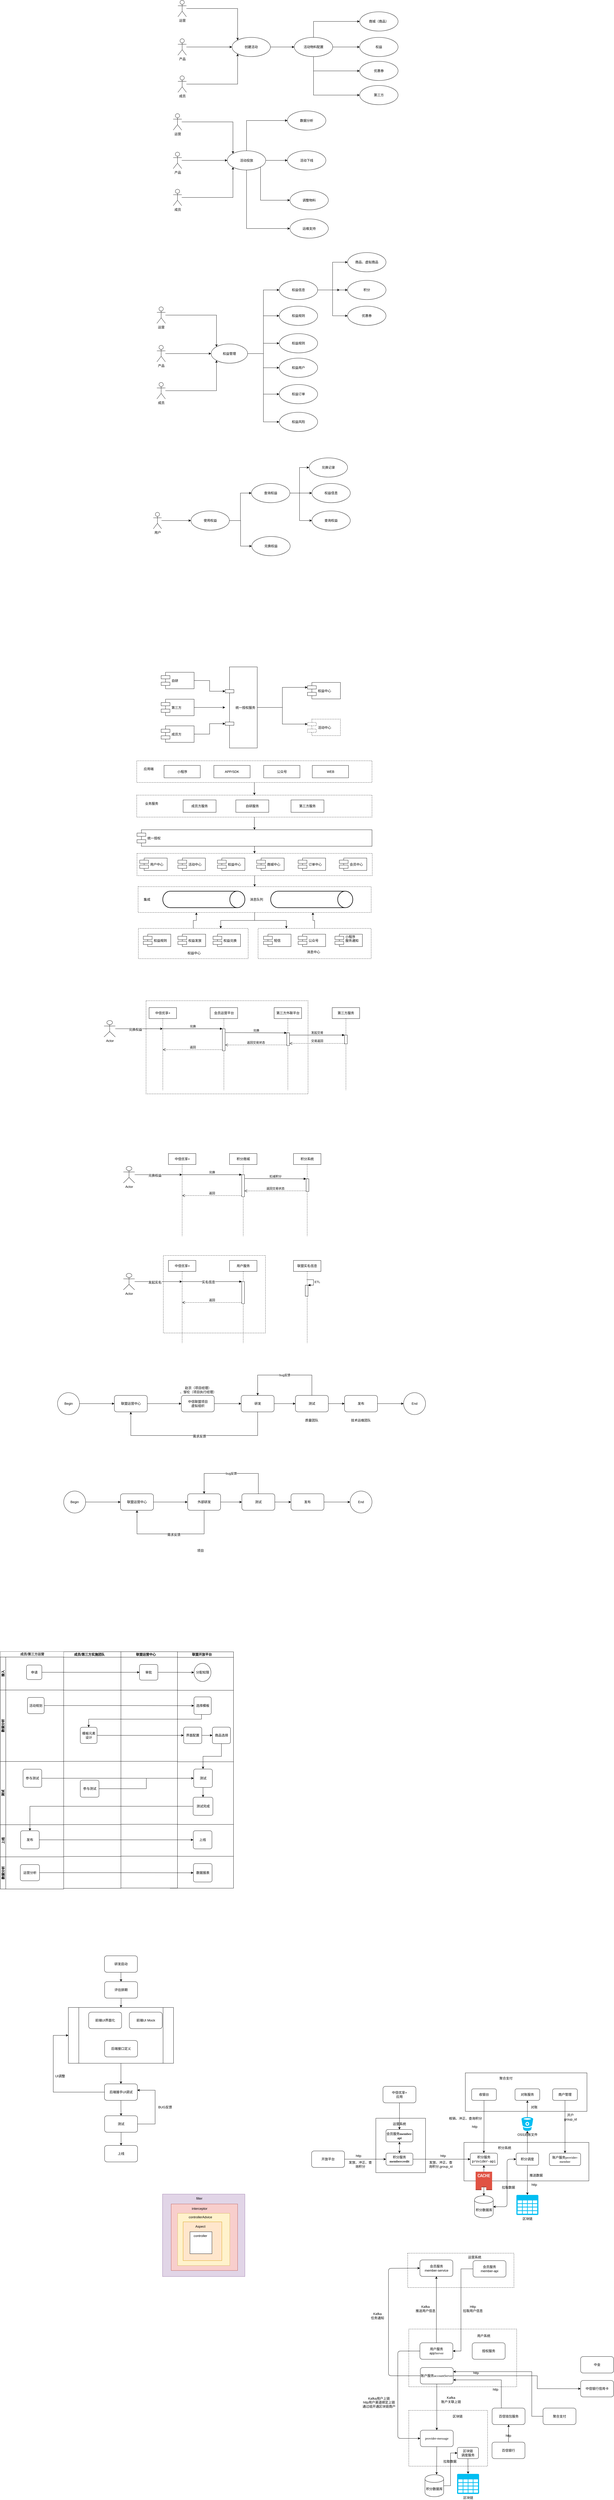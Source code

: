 <mxfile version="11.0.7" type="github"><diagram id="_uQLV0iburAJg2bt98Wd" name="Page-1"><mxGraphModel dx="2760" dy="964" grid="0" gridSize="10" guides="1" tooltips="1" connect="1" arrows="1" fold="1" page="0" pageScale="1" pageWidth="827" pageHeight="1169" math="0" shadow="0"><root><mxCell id="0"/><mxCell id="1" parent="0"/><mxCell id="jwAQFPFEKa9qwI906fVD-14" style="edgeStyle=orthogonalEdgeStyle;rounded=0;orthogonalLoop=1;jettySize=auto;html=1;" parent="1" source="jwAQFPFEKa9qwI906fVD-12" target="jwAQFPFEKa9qwI906fVD-8" edge="1"><mxGeometry relative="1" as="geometry"/></mxCell><mxCell id="jwAQFPFEKa9qwI906fVD-12" value="" style="shape=process;whiteSpace=wrap;html=1;backgroundOutline=1;" parent="1" vertex="1"><mxGeometry x="-490" y="7352" width="383" height="203" as="geometry"/></mxCell><mxCell id="hBNLrNFviFg41yGia6FT-54" value="联盟开放平台" style="swimlane;html=1;childLayout=stackLayout;resizeParent=1;resizeParentMax=0;horizontal=1;startSize=20;horizontalStack=0;swimlaneFillColor=#ffffff;swimlaneLine=1;strokeWidth=1;" parent="1" vertex="1"><mxGeometry x="-119.5" y="6058" width="231" height="860" as="geometry"/></mxCell><mxCell id="hBNLrNFviFg41yGia6FT-55" value="接入" style="swimlane;html=1;startSize=20;horizontal=0;strokeWidth=1;" parent="hBNLrNFviFg41yGia6FT-54" vertex="1"><mxGeometry y="20" width="231" height="120" as="geometry"/></mxCell><mxCell id="hBNLrNFviFg41yGia6FT-78" value="分配权限" style="strokeWidth=1;html=1;shape=mxgraph.flowchart.start_2;whiteSpace=wrap;rounded=0;shadow=0;glass=0;comic=0;fillColor=none;gradientColor=none;" parent="hBNLrNFviFg41yGia6FT-55" vertex="1"><mxGeometry x="87" y="22" width="62" height="66" as="geometry"/></mxCell><mxCell id="hBNLrNFviFg41yGia6FT-56" value="数据分析" style="swimlane;html=1;startSize=20;horizontal=0;strokeWidth=1;" parent="hBNLrNFviFg41yGia6FT-54" vertex="1"><mxGeometry y="140" width="231" height="260" as="geometry"/></mxCell><mxCell id="hBNLrNFviFg41yGia6FT-96" value="选择模板" style="rounded=1;whiteSpace=wrap;html=1;absoluteArcSize=1;arcSize=14;strokeWidth=1;shadow=0;glass=0;comic=0;fillColor=none;gradientColor=none;" parent="hBNLrNFviFg41yGia6FT-56" vertex="1"><mxGeometry x="87" y="24" width="63" height="64" as="geometry"/></mxCell><mxCell id="hBNLrNFviFg41yGia6FT-155" value="" style="edgeStyle=orthogonalEdgeStyle;rounded=0;orthogonalLoop=1;jettySize=auto;html=1;startArrow=none;startFill=0;strokeWidth=1;" parent="hBNLrNFviFg41yGia6FT-56" source="hBNLrNFviFg41yGia6FT-98" target="hBNLrNFviFg41yGia6FT-154" edge="1"><mxGeometry relative="1" as="geometry"/></mxCell><mxCell id="hBNLrNFviFg41yGia6FT-98" value="界面配置" style="rounded=1;whiteSpace=wrap;html=1;absoluteArcSize=1;arcSize=14;strokeWidth=1;shadow=0;glass=0;comic=0;fillColor=none;gradientColor=none;" parent="hBNLrNFviFg41yGia6FT-56" vertex="1"><mxGeometry x="49.5" y="134" width="66" height="60" as="geometry"/></mxCell><mxCell id="hBNLrNFviFg41yGia6FT-154" value="商品选择" style="rounded=1;whiteSpace=wrap;html=1;absoluteArcSize=1;arcSize=14;strokeWidth=1;shadow=0;glass=0;comic=0;fillColor=none;gradientColor=none;" parent="hBNLrNFviFg41yGia6FT-56" vertex="1"><mxGeometry x="154" y="134" width="66" height="60" as="geometry"/></mxCell><mxCell id="hBNLrNFviFg41yGia6FT-88" value="数据分析" style="swimlane;html=1;startSize=20;horizontal=0;strokeWidth=1;" parent="hBNLrNFviFg41yGia6FT-54" vertex="1"><mxGeometry y="400" width="231" height="228" as="geometry"/></mxCell><mxCell id="hBNLrNFviFg41yGia6FT-147" style="edgeStyle=orthogonalEdgeStyle;rounded=0;orthogonalLoop=1;jettySize=auto;html=1;entryX=0.5;entryY=0;entryDx=0;entryDy=0;startArrow=none;startFill=0;strokeWidth=1;" parent="hBNLrNFviFg41yGia6FT-88" source="hBNLrNFviFg41yGia6FT-100" target="hBNLrNFviFg41yGia6FT-102" edge="1"><mxGeometry relative="1" as="geometry"/></mxCell><mxCell id="hBNLrNFviFg41yGia6FT-100" value="测试" style="rounded=1;whiteSpace=wrap;html=1;absoluteArcSize=1;arcSize=14;strokeWidth=1;shadow=0;glass=0;comic=0;fillColor=none;gradientColor=none;" parent="hBNLrNFviFg41yGia6FT-88" vertex="1"><mxGeometry x="86" y="26.5" width="68" height="67" as="geometry"/></mxCell><mxCell id="hBNLrNFviFg41yGia6FT-102" value="测试完成" style="rounded=1;whiteSpace=wrap;html=1;absoluteArcSize=1;arcSize=14;strokeWidth=1;shadow=0;glass=0;comic=0;fillColor=none;gradientColor=none;" parent="hBNLrNFviFg41yGia6FT-88" vertex="1"><mxGeometry x="84" y="129" width="72" height="66" as="geometry"/></mxCell><mxCell id="hBNLrNFviFg41yGia6FT-106" value="数据分析" style="swimlane;html=1;startSize=20;horizontal=0;strokeWidth=1;" parent="hBNLrNFviFg41yGia6FT-54" vertex="1"><mxGeometry y="628" width="231" height="116" as="geometry"/></mxCell><mxCell id="hBNLrNFviFg41yGia6FT-149" value="上线" style="rounded=1;whiteSpace=wrap;html=1;absoluteArcSize=1;arcSize=14;strokeWidth=1;shadow=0;glass=0;comic=0;fillColor=none;gradientColor=none;" parent="hBNLrNFviFg41yGia6FT-106" vertex="1"><mxGeometry x="84.5" y="23" width="68" height="66" as="geometry"/></mxCell><mxCell id="hBNLrNFviFg41yGia6FT-145" value="数据分析" style="swimlane;html=1;startSize=20;horizontal=0;strokeWidth=1;" parent="hBNLrNFviFg41yGia6FT-54" vertex="1"><mxGeometry y="744" width="231" height="116" as="geometry"/></mxCell><mxCell id="hBNLrNFviFg41yGia6FT-146" value="数据报表" style="rounded=1;whiteSpace=wrap;html=1;absoluteArcSize=1;arcSize=14;strokeWidth=1;shadow=0;glass=0;comic=0;fillColor=none;gradientColor=none;" parent="hBNLrNFviFg41yGia6FT-145" vertex="1"><mxGeometry x="85" y="26.5" width="68" height="67" as="geometry"/></mxCell><mxCell id="hBNLrNFviFg41yGia6FT-156" style="edgeStyle=orthogonalEdgeStyle;rounded=0;orthogonalLoop=1;jettySize=auto;html=1;startArrow=none;startFill=0;strokeWidth=1;" parent="hBNLrNFviFg41yGia6FT-54" source="hBNLrNFviFg41yGia6FT-154" target="hBNLrNFviFg41yGia6FT-100" edge="1"><mxGeometry relative="1" as="geometry"/></mxCell><mxCell id="hBNLrNFviFg41yGia6FT-41" value="联盟运营中心" style="swimlane;html=1;childLayout=stackLayout;resizeParent=1;resizeParentMax=0;horizontal=1;startSize=20;horizontalStack=0;swimlaneFillColor=#ffffff;swimlaneLine=1;strokeWidth=1;" parent="1" vertex="1"><mxGeometry x="-323.5" y="6057.5" width="231" height="860" as="geometry"/></mxCell><mxCell id="hBNLrNFviFg41yGia6FT-42" value="接入" style="swimlane;html=1;startSize=20;horizontal=0;strokeWidth=1;" parent="hBNLrNFviFg41yGia6FT-41" vertex="1"><mxGeometry y="20" width="231" height="120" as="geometry"/></mxCell><mxCell id="hBNLrNFviFg41yGia6FT-74" value="审批" style="rounded=1;whiteSpace=wrap;html=1;absoluteArcSize=1;arcSize=14;strokeWidth=1;shadow=0;glass=0;comic=0;fillColor=none;gradientColor=none;" parent="hBNLrNFviFg41yGia6FT-42" vertex="1"><mxGeometry x="92.5" y="26.5" width="67" height="57" as="geometry"/></mxCell><mxCell id="hBNLrNFviFg41yGia6FT-43" value="数据分析" style="swimlane;html=1;startSize=20;horizontal=0;strokeWidth=1;" parent="hBNLrNFviFg41yGia6FT-41" vertex="1"><mxGeometry y="140" width="231" height="259" as="geometry"/></mxCell><mxCell id="hBNLrNFviFg41yGia6FT-72" value="数据分析" style="swimlane;html=1;startSize=20;horizontal=0;strokeWidth=1;" parent="hBNLrNFviFg41yGia6FT-41" vertex="1"><mxGeometry y="399" width="231" height="229" as="geometry"/></mxCell><mxCell id="hBNLrNFviFg41yGia6FT-105" value="数据分析" style="swimlane;html=1;startSize=20;horizontal=0;strokeWidth=1;" parent="hBNLrNFviFg41yGia6FT-41" vertex="1"><mxGeometry y="628" width="231" height="116" as="geometry"/></mxCell><mxCell id="hBNLrNFviFg41yGia6FT-144" value="数据分析" style="swimlane;html=1;startSize=20;horizontal=0;strokeWidth=1;" parent="hBNLrNFviFg41yGia6FT-41" vertex="1"><mxGeometry y="744" width="231" height="116" as="geometry"/></mxCell><mxCell id="DhdoxUGjmNZwTngK1xhJ-52" value="" style="rounded=0;whiteSpace=wrap;html=1;dashed=1;" parent="1" vertex="1"><mxGeometry x="-144" y="4616" width="372" height="282" as="geometry"/></mxCell><mxCell id="DhdoxUGjmNZwTngK1xhJ-33" value="" style="rounded=0;whiteSpace=wrap;html=1;dashed=1;" parent="1" vertex="1"><mxGeometry x="-207" y="3689" width="590" height="339" as="geometry"/></mxCell><mxCell id="sb0vdsLXdew2JL1Ju3i8-213" style="edgeStyle=orthogonalEdgeStyle;rounded=0;orthogonalLoop=1;jettySize=auto;html=1;entryX=0.5;entryY=0;entryDx=0;entryDy=0;" parent="1" source="sb0vdsLXdew2JL1Ju3i8-210" target="sb0vdsLXdew2JL1Ju3i8-205" edge="1"><mxGeometry relative="1" as="geometry"/></mxCell><mxCell id="sb0vdsLXdew2JL1Ju3i8-210" value="" style="rounded=0;whiteSpace=wrap;html=1;dashed=1;" parent="1" vertex="1"><mxGeometry x="-241" y="2816" width="857" height="79" as="geometry"/></mxCell><mxCell id="sb0vdsLXdew2JL1Ju3i8-208" style="edgeStyle=orthogonalEdgeStyle;rounded=0;orthogonalLoop=1;jettySize=auto;html=1;" parent="1" source="sb0vdsLXdew2JL1Ju3i8-205" target="sb0vdsLXdew2JL1Ju3i8-163" edge="1"><mxGeometry relative="1" as="geometry"/></mxCell><mxCell id="sb0vdsLXdew2JL1Ju3i8-205" value="" style="rounded=0;whiteSpace=wrap;html=1;dashed=1;" parent="1" vertex="1"><mxGeometry x="-241" y="2941" width="857" height="80" as="geometry"/></mxCell><mxCell id="sb0vdsLXdew2JL1Ju3i8-197" style="edgeStyle=orthogonalEdgeStyle;rounded=0;orthogonalLoop=1;jettySize=auto;html=1;" parent="1" source="sb0vdsLXdew2JL1Ju3i8-196" target="sb0vdsLXdew2JL1Ju3i8-186" edge="1"><mxGeometry relative="1" as="geometry"/></mxCell><mxCell id="sb0vdsLXdew2JL1Ju3i8-196" value="" style="rounded=0;whiteSpace=wrap;html=1;dashed=1;" parent="1" vertex="1"><mxGeometry x="-240" y="3153" width="857" height="81" as="geometry"/></mxCell><mxCell id="sb0vdsLXdew2JL1Ju3i8-189" style="edgeStyle=orthogonalEdgeStyle;rounded=0;orthogonalLoop=1;jettySize=auto;html=1;entryX=0.75;entryY=0;entryDx=0;entryDy=0;" parent="1" source="sb0vdsLXdew2JL1Ju3i8-186" target="sb0vdsLXdew2JL1Ju3i8-172" edge="1"><mxGeometry relative="1" as="geometry"/></mxCell><mxCell id="sb0vdsLXdew2JL1Ju3i8-190" style="edgeStyle=orthogonalEdgeStyle;rounded=0;orthogonalLoop=1;jettySize=auto;html=1;entryX=0.25;entryY=0;entryDx=0;entryDy=0;" parent="1" source="sb0vdsLXdew2JL1Ju3i8-186" target="sb0vdsLXdew2JL1Ju3i8-178" edge="1"><mxGeometry relative="1" as="geometry"/></mxCell><mxCell id="sb0vdsLXdew2JL1Ju3i8-186" value="" style="rounded=0;whiteSpace=wrap;html=1;dashed=1;" parent="1" vertex="1"><mxGeometry x="-236" y="3274" width="849" height="94" as="geometry"/></mxCell><mxCell id="sb0vdsLXdew2JL1Ju3i8-191" style="edgeStyle=orthogonalEdgeStyle;rounded=0;orthogonalLoop=1;jettySize=auto;html=1;entryX=0.75;entryY=1;entryDx=0;entryDy=0;" parent="1" source="sb0vdsLXdew2JL1Ju3i8-178" target="sb0vdsLXdew2JL1Ju3i8-186" edge="1"><mxGeometry relative="1" as="geometry"/></mxCell><mxCell id="sb0vdsLXdew2JL1Ju3i8-178" value="" style="rounded=0;whiteSpace=wrap;html=1;dashed=1;" parent="1" vertex="1"><mxGeometry x="201" y="3426" width="412" height="110" as="geometry"/></mxCell><mxCell id="sb0vdsLXdew2JL1Ju3i8-188" style="edgeStyle=orthogonalEdgeStyle;rounded=0;orthogonalLoop=1;jettySize=auto;html=1;entryX=0.25;entryY=1;entryDx=0;entryDy=0;" parent="1" source="sb0vdsLXdew2JL1Ju3i8-172" target="sb0vdsLXdew2JL1Ju3i8-186" edge="1"><mxGeometry relative="1" as="geometry"/></mxCell><mxCell id="sb0vdsLXdew2JL1Ju3i8-172" value="" style="rounded=0;whiteSpace=wrap;html=1;dashed=1;" parent="1" vertex="1"><mxGeometry x="-235" y="3426" width="400" height="110" as="geometry"/></mxCell><mxCell id="sb0vdsLXdew2JL1Ju3i8-90" style="edgeStyle=orthogonalEdgeStyle;rounded=0;orthogonalLoop=1;jettySize=auto;html=1;entryX=0;entryY=0.3;entryDx=0;entryDy=0;" parent="1" source="sb0vdsLXdew2JL1Ju3i8-1" target="sb0vdsLXdew2JL1Ju3i8-2" edge="1"><mxGeometry relative="1" as="geometry"/></mxCell><mxCell id="sb0vdsLXdew2JL1Ju3i8-91" style="edgeStyle=orthogonalEdgeStyle;rounded=0;orthogonalLoop=1;jettySize=auto;html=1;entryX=0;entryY=0.3;entryDx=0;entryDy=0;" parent="1" source="sb0vdsLXdew2JL1Ju3i8-1" target="sb0vdsLXdew2JL1Ju3i8-16" edge="1"><mxGeometry relative="1" as="geometry"/></mxCell><mxCell id="sb0vdsLXdew2JL1Ju3i8-1" value="统一授权服务" style="shape=component;align=left;spacingLeft=36;" parent="1" vertex="1"><mxGeometry x="81" y="2474.5" width="117" height="295" as="geometry"/></mxCell><mxCell id="sb0vdsLXdew2JL1Ju3i8-2" value="权益中心" style="shape=component;align=left;spacingLeft=36;" parent="1" vertex="1"><mxGeometry x="381" y="2531" width="120" height="60" as="geometry"/></mxCell><mxCell id="sb0vdsLXdew2JL1Ju3i8-20" style="edgeStyle=orthogonalEdgeStyle;rounded=0;orthogonalLoop=1;jettySize=auto;html=1;" parent="1" source="sb0vdsLXdew2JL1Ju3i8-4" target="sb0vdsLXdew2JL1Ju3i8-19" edge="1"><mxGeometry relative="1" as="geometry"/></mxCell><mxCell id="sb0vdsLXdew2JL1Ju3i8-4" value="创建活动" style="ellipse;whiteSpace=wrap;html=1;" parent="1" vertex="1"><mxGeometry x="106" y="184" width="140" height="70" as="geometry"/></mxCell><mxCell id="sb0vdsLXdew2JL1Ju3i8-13" style="edgeStyle=orthogonalEdgeStyle;rounded=0;orthogonalLoop=1;jettySize=auto;html=1;entryX=0;entryY=0;entryDx=0;entryDy=0;" parent="1" source="sb0vdsLXdew2JL1Ju3i8-6" target="sb0vdsLXdew2JL1Ju3i8-4" edge="1"><mxGeometry relative="1" as="geometry"/></mxCell><mxCell id="sb0vdsLXdew2JL1Ju3i8-6" value="运营" style="shape=umlActor;verticalLabelPosition=bottom;labelBackgroundColor=#ffffff;verticalAlign=top;html=1;" parent="1" vertex="1"><mxGeometry x="-91" y="49" width="31" height="60" as="geometry"/></mxCell><mxCell id="sb0vdsLXdew2JL1Ju3i8-14" style="edgeStyle=orthogonalEdgeStyle;rounded=0;orthogonalLoop=1;jettySize=auto;html=1;entryX=0;entryY=0.5;entryDx=0;entryDy=0;" parent="1" source="sb0vdsLXdew2JL1Ju3i8-8" target="sb0vdsLXdew2JL1Ju3i8-4" edge="1"><mxGeometry relative="1" as="geometry"/></mxCell><mxCell id="sb0vdsLXdew2JL1Ju3i8-8" value="产品" style="shape=umlActor;verticalLabelPosition=bottom;labelBackgroundColor=#ffffff;verticalAlign=top;html=1;" parent="1" vertex="1"><mxGeometry x="-91" y="189" width="31" height="60" as="geometry"/></mxCell><mxCell id="sb0vdsLXdew2JL1Ju3i8-15" style="edgeStyle=orthogonalEdgeStyle;rounded=0;orthogonalLoop=1;jettySize=auto;html=1;entryX=0;entryY=1;entryDx=0;entryDy=0;" parent="1" source="sb0vdsLXdew2JL1Ju3i8-11" target="sb0vdsLXdew2JL1Ju3i8-4" edge="1"><mxGeometry relative="1" as="geometry"/></mxCell><mxCell id="sb0vdsLXdew2JL1Ju3i8-11" value="成员" style="shape=umlActor;verticalLabelPosition=bottom;labelBackgroundColor=#ffffff;verticalAlign=top;html=1;" parent="1" vertex="1"><mxGeometry x="-91" y="324" width="31" height="60" as="geometry"/></mxCell><mxCell id="sb0vdsLXdew2JL1Ju3i8-16" value="活动中心" style="shape=component;align=left;spacingLeft=36;dashed=1;" parent="1" vertex="1"><mxGeometry x="381" y="2664.5" width="120" height="60" as="geometry"/></mxCell><mxCell id="sb0vdsLXdew2JL1Ju3i8-24" style="edgeStyle=orthogonalEdgeStyle;rounded=0;orthogonalLoop=1;jettySize=auto;html=1;entryX=0;entryY=0.5;entryDx=0;entryDy=0;" parent="1" source="sb0vdsLXdew2JL1Ju3i8-19" target="sb0vdsLXdew2JL1Ju3i8-21" edge="1"><mxGeometry relative="1" as="geometry"><Array as="points"><mxPoint x="403" y="126"/></Array></mxGeometry></mxCell><mxCell id="sb0vdsLXdew2JL1Ju3i8-25" style="edgeStyle=orthogonalEdgeStyle;rounded=0;orthogonalLoop=1;jettySize=auto;html=1;" parent="1" source="sb0vdsLXdew2JL1Ju3i8-19" target="sb0vdsLXdew2JL1Ju3i8-22" edge="1"><mxGeometry relative="1" as="geometry"/></mxCell><mxCell id="sb0vdsLXdew2JL1Ju3i8-26" style="edgeStyle=orthogonalEdgeStyle;rounded=0;orthogonalLoop=1;jettySize=auto;html=1;entryX=0;entryY=0.5;entryDx=0;entryDy=0;" parent="1" source="sb0vdsLXdew2JL1Ju3i8-19" target="sb0vdsLXdew2JL1Ju3i8-23" edge="1"><mxGeometry relative="1" as="geometry"><Array as="points"><mxPoint x="403" y="306"/></Array></mxGeometry></mxCell><mxCell id="sb0vdsLXdew2JL1Ju3i8-29" style="edgeStyle=orthogonalEdgeStyle;rounded=0;orthogonalLoop=1;jettySize=auto;html=1;entryX=0;entryY=0.5;entryDx=0;entryDy=0;" parent="1" source="sb0vdsLXdew2JL1Ju3i8-19" target="sb0vdsLXdew2JL1Ju3i8-28" edge="1"><mxGeometry relative="1" as="geometry"><Array as="points"><mxPoint x="403" y="394"/></Array></mxGeometry></mxCell><mxCell id="sb0vdsLXdew2JL1Ju3i8-19" value="活动物料配置" style="ellipse;whiteSpace=wrap;html=1;" parent="1" vertex="1"><mxGeometry x="333" y="184" width="140" height="70" as="geometry"/></mxCell><mxCell id="sb0vdsLXdew2JL1Ju3i8-21" value="商城（商品）" style="ellipse;whiteSpace=wrap;html=1;" parent="1" vertex="1"><mxGeometry x="571" y="91" width="140" height="70" as="geometry"/></mxCell><mxCell id="sb0vdsLXdew2JL1Ju3i8-22" value="权益" style="ellipse;whiteSpace=wrap;html=1;" parent="1" vertex="1"><mxGeometry x="571" y="184" width="140" height="70" as="geometry"/></mxCell><mxCell id="sb0vdsLXdew2JL1Ju3i8-23" value="优惠券" style="ellipse;whiteSpace=wrap;html=1;" parent="1" vertex="1"><mxGeometry x="571" y="271" width="140" height="70" as="geometry"/></mxCell><mxCell id="sb0vdsLXdew2JL1Ju3i8-28" value="第三方" style="ellipse;whiteSpace=wrap;html=1;" parent="1" vertex="1"><mxGeometry x="571" y="359" width="140" height="70" as="geometry"/></mxCell><mxCell id="sb0vdsLXdew2JL1Ju3i8-79" style="edgeStyle=orthogonalEdgeStyle;rounded=0;orthogonalLoop=1;jettySize=auto;html=1;entryX=0;entryY=0.3;entryDx=0;entryDy=0;" parent="1" source="sb0vdsLXdew2JL1Ju3i8-31" target="sb0vdsLXdew2JL1Ju3i8-1" edge="1"><mxGeometry relative="1" as="geometry"><mxPoint x="47" y="2621.5" as="targetPoint"/></mxGeometry></mxCell><mxCell id="sb0vdsLXdew2JL1Ju3i8-31" value="自研" style="shape=component;align=left;spacingLeft=36;" parent="1" vertex="1"><mxGeometry x="-152" y="2494" width="120" height="60" as="geometry"/></mxCell><mxCell id="sb0vdsLXdew2JL1Ju3i8-80" style="edgeStyle=orthogonalEdgeStyle;rounded=0;orthogonalLoop=1;jettySize=auto;html=1;" parent="1" source="sb0vdsLXdew2JL1Ju3i8-32" target="sb0vdsLXdew2JL1Ju3i8-1" edge="1"><mxGeometry relative="1" as="geometry"><mxPoint x="47" y="2621.5" as="targetPoint"/></mxGeometry></mxCell><mxCell id="sb0vdsLXdew2JL1Ju3i8-32" value="第三方" style="shape=component;align=left;spacingLeft=36;" parent="1" vertex="1"><mxGeometry x="-152" y="2592" width="120" height="60" as="geometry"/></mxCell><mxCell id="sb0vdsLXdew2JL1Ju3i8-36" style="edgeStyle=orthogonalEdgeStyle;rounded=0;orthogonalLoop=1;jettySize=auto;html=1;exitX=0.5;exitY=0;exitDx=0;exitDy=0;entryX=0;entryY=0.5;entryDx=0;entryDy=0;" parent="1" source="sb0vdsLXdew2JL1Ju3i8-37" target="sb0vdsLXdew2JL1Ju3i8-48" edge="1"><mxGeometry relative="1" as="geometry"><Array as="points"><mxPoint x="159" y="486.5"/></Array></mxGeometry></mxCell><mxCell id="sb0vdsLXdew2JL1Ju3i8-54" style="edgeStyle=orthogonalEdgeStyle;rounded=0;orthogonalLoop=1;jettySize=auto;html=1;entryX=0;entryY=0.5;entryDx=0;entryDy=0;" parent="1" source="sb0vdsLXdew2JL1Ju3i8-37" target="sb0vdsLXdew2JL1Ju3i8-53" edge="1"><mxGeometry relative="1" as="geometry"><Array as="points"><mxPoint x="210" y="776.5"/></Array></mxGeometry></mxCell><mxCell id="sb0vdsLXdew2JL1Ju3i8-56" style="edgeStyle=orthogonalEdgeStyle;rounded=0;orthogonalLoop=1;jettySize=auto;html=1;entryX=0;entryY=0.5;entryDx=0;entryDy=0;" parent="1" source="sb0vdsLXdew2JL1Ju3i8-37" target="sb0vdsLXdew2JL1Ju3i8-55" edge="1"><mxGeometry relative="1" as="geometry"/></mxCell><mxCell id="sb0vdsLXdew2JL1Ju3i8-59" style="edgeStyle=orthogonalEdgeStyle;rounded=0;orthogonalLoop=1;jettySize=auto;html=1;entryX=0;entryY=0.5;entryDx=0;entryDy=0;" parent="1" source="sb0vdsLXdew2JL1Ju3i8-37" target="sb0vdsLXdew2JL1Ju3i8-57" edge="1"><mxGeometry relative="1" as="geometry"><Array as="points"><mxPoint x="159" y="879.5"/></Array></mxGeometry></mxCell><mxCell id="sb0vdsLXdew2JL1Ju3i8-37" value="活动投放" style="ellipse;whiteSpace=wrap;html=1;" parent="1" vertex="1"><mxGeometry x="89" y="596.5" width="140" height="70" as="geometry"/></mxCell><mxCell id="sb0vdsLXdew2JL1Ju3i8-38" style="edgeStyle=orthogonalEdgeStyle;rounded=0;orthogonalLoop=1;jettySize=auto;html=1;entryX=0;entryY=0;entryDx=0;entryDy=0;" parent="1" source="sb0vdsLXdew2JL1Ju3i8-39" target="sb0vdsLXdew2JL1Ju3i8-37" edge="1"><mxGeometry relative="1" as="geometry"/></mxCell><mxCell id="sb0vdsLXdew2JL1Ju3i8-39" value="运营" style="shape=umlActor;verticalLabelPosition=bottom;labelBackgroundColor=#ffffff;verticalAlign=top;html=1;" parent="1" vertex="1"><mxGeometry x="-108" y="461.5" width="31" height="60" as="geometry"/></mxCell><mxCell id="sb0vdsLXdew2JL1Ju3i8-40" style="edgeStyle=orthogonalEdgeStyle;rounded=0;orthogonalLoop=1;jettySize=auto;html=1;entryX=0;entryY=0.5;entryDx=0;entryDy=0;" parent="1" source="sb0vdsLXdew2JL1Ju3i8-41" target="sb0vdsLXdew2JL1Ju3i8-37" edge="1"><mxGeometry relative="1" as="geometry"/></mxCell><mxCell id="sb0vdsLXdew2JL1Ju3i8-41" value="产品" style="shape=umlActor;verticalLabelPosition=bottom;labelBackgroundColor=#ffffff;verticalAlign=top;html=1;" parent="1" vertex="1"><mxGeometry x="-108" y="601.5" width="31" height="60" as="geometry"/></mxCell><mxCell id="sb0vdsLXdew2JL1Ju3i8-42" style="edgeStyle=orthogonalEdgeStyle;rounded=0;orthogonalLoop=1;jettySize=auto;html=1;entryX=0;entryY=1;entryDx=0;entryDy=0;" parent="1" source="sb0vdsLXdew2JL1Ju3i8-43" target="sb0vdsLXdew2JL1Ju3i8-37" edge="1"><mxGeometry relative="1" as="geometry"/></mxCell><mxCell id="sb0vdsLXdew2JL1Ju3i8-43" value="成员" style="shape=umlActor;verticalLabelPosition=bottom;labelBackgroundColor=#ffffff;verticalAlign=top;html=1;" parent="1" vertex="1"><mxGeometry x="-108" y="736.5" width="31" height="60" as="geometry"/></mxCell><mxCell id="sb0vdsLXdew2JL1Ju3i8-48" value="数据分析" style="ellipse;whiteSpace=wrap;html=1;" parent="1" vertex="1"><mxGeometry x="308" y="451.5" width="140" height="70" as="geometry"/></mxCell><mxCell id="sb0vdsLXdew2JL1Ju3i8-53" value="调整物料" style="ellipse;whiteSpace=wrap;html=1;" parent="1" vertex="1"><mxGeometry x="317" y="741.5" width="140" height="70" as="geometry"/></mxCell><mxCell id="sb0vdsLXdew2JL1Ju3i8-55" value="活动下线" style="ellipse;whiteSpace=wrap;html=1;" parent="1" vertex="1"><mxGeometry x="308" y="596.5" width="140" height="70" as="geometry"/></mxCell><mxCell id="sb0vdsLXdew2JL1Ju3i8-57" value="运维支持" style="ellipse;whiteSpace=wrap;html=1;" parent="1" vertex="1"><mxGeometry x="317" y="844.5" width="140" height="70" as="geometry"/></mxCell><mxCell id="sb0vdsLXdew2JL1Ju3i8-82" style="edgeStyle=orthogonalEdgeStyle;rounded=0;orthogonalLoop=1;jettySize=auto;html=1;entryX=0;entryY=0.7;entryDx=0;entryDy=0;" parent="1" source="sb0vdsLXdew2JL1Ju3i8-78" target="sb0vdsLXdew2JL1Ju3i8-1" edge="1"><mxGeometry relative="1" as="geometry"><mxPoint x="47" y="2621.5" as="targetPoint"/></mxGeometry></mxCell><mxCell id="sb0vdsLXdew2JL1Ju3i8-78" value="成员方" style="shape=component;align=left;spacingLeft=36;" parent="1" vertex="1"><mxGeometry x="-152" y="2689" width="120" height="60" as="geometry"/></mxCell><mxCell id="sb0vdsLXdew2JL1Ju3i8-112" style="edgeStyle=orthogonalEdgeStyle;rounded=0;orthogonalLoop=1;jettySize=auto;html=1;entryX=0;entryY=0.5;entryDx=0;entryDy=0;" parent="1" source="sb0vdsLXdew2JL1Ju3i8-98" target="sb0vdsLXdew2JL1Ju3i8-109" edge="1"><mxGeometry relative="1" as="geometry"/></mxCell><mxCell id="sb0vdsLXdew2JL1Ju3i8-113" style="edgeStyle=orthogonalEdgeStyle;rounded=0;orthogonalLoop=1;jettySize=auto;html=1;entryX=0;entryY=0.5;entryDx=0;entryDy=0;" parent="1" source="sb0vdsLXdew2JL1Ju3i8-98" target="sb0vdsLXdew2JL1Ju3i8-110" edge="1"><mxGeometry relative="1" as="geometry"/></mxCell><mxCell id="sb0vdsLXdew2JL1Ju3i8-114" style="edgeStyle=orthogonalEdgeStyle;rounded=0;orthogonalLoop=1;jettySize=auto;html=1;" parent="1" source="sb0vdsLXdew2JL1Ju3i8-98" target="sb0vdsLXdew2JL1Ju3i8-111" edge="1"><mxGeometry relative="1" as="geometry"/></mxCell><mxCell id="sb0vdsLXdew2JL1Ju3i8-117" style="edgeStyle=orthogonalEdgeStyle;rounded=0;orthogonalLoop=1;jettySize=auto;html=1;entryX=0;entryY=0.5;entryDx=0;entryDy=0;" parent="1" source="sb0vdsLXdew2JL1Ju3i8-98" target="sb0vdsLXdew2JL1Ju3i8-115" edge="1"><mxGeometry relative="1" as="geometry"/></mxCell><mxCell id="sb0vdsLXdew2JL1Ju3i8-118" style="edgeStyle=orthogonalEdgeStyle;rounded=0;orthogonalLoop=1;jettySize=auto;html=1;entryX=0;entryY=0.5;entryDx=0;entryDy=0;" parent="1" source="sb0vdsLXdew2JL1Ju3i8-98" target="sb0vdsLXdew2JL1Ju3i8-116" edge="1"><mxGeometry relative="1" as="geometry"/></mxCell><mxCell id="sb0vdsLXdew2JL1Ju3i8-120" style="edgeStyle=orthogonalEdgeStyle;rounded=0;orthogonalLoop=1;jettySize=auto;html=1;entryX=0;entryY=0.5;entryDx=0;entryDy=0;" parent="1" source="sb0vdsLXdew2JL1Ju3i8-98" target="sb0vdsLXdew2JL1Ju3i8-119" edge="1"><mxGeometry relative="1" as="geometry"/></mxCell><mxCell id="sb0vdsLXdew2JL1Ju3i8-98" value="权益管理" style="ellipse;whiteSpace=wrap;html=1;" parent="1" vertex="1"><mxGeometry x="30" y="1299.5" width="133" height="70" as="geometry"/></mxCell><mxCell id="sb0vdsLXdew2JL1Ju3i8-99" style="edgeStyle=orthogonalEdgeStyle;rounded=0;orthogonalLoop=1;jettySize=auto;html=1;entryX=0;entryY=0;entryDx=0;entryDy=0;" parent="1" source="sb0vdsLXdew2JL1Ju3i8-100" target="sb0vdsLXdew2JL1Ju3i8-98" edge="1"><mxGeometry relative="1" as="geometry"/></mxCell><mxCell id="sb0vdsLXdew2JL1Ju3i8-100" value="运营" style="shape=umlActor;verticalLabelPosition=bottom;labelBackgroundColor=#ffffff;verticalAlign=top;html=1;" parent="1" vertex="1"><mxGeometry x="-167.5" y="1164.5" width="31" height="60" as="geometry"/></mxCell><mxCell id="sb0vdsLXdew2JL1Ju3i8-101" style="edgeStyle=orthogonalEdgeStyle;rounded=0;orthogonalLoop=1;jettySize=auto;html=1;entryX=0;entryY=0.5;entryDx=0;entryDy=0;" parent="1" source="sb0vdsLXdew2JL1Ju3i8-102" target="sb0vdsLXdew2JL1Ju3i8-98" edge="1"><mxGeometry relative="1" as="geometry"/></mxCell><mxCell id="sb0vdsLXdew2JL1Ju3i8-102" value="产品" style="shape=umlActor;verticalLabelPosition=bottom;labelBackgroundColor=#ffffff;verticalAlign=top;html=1;" parent="1" vertex="1"><mxGeometry x="-167.5" y="1304.5" width="31" height="60" as="geometry"/></mxCell><mxCell id="sb0vdsLXdew2JL1Ju3i8-103" style="edgeStyle=orthogonalEdgeStyle;rounded=0;orthogonalLoop=1;jettySize=auto;html=1;entryX=0;entryY=1;entryDx=0;entryDy=0;" parent="1" source="sb0vdsLXdew2JL1Ju3i8-104" target="sb0vdsLXdew2JL1Ju3i8-98" edge="1"><mxGeometry relative="1" as="geometry"/></mxCell><mxCell id="sb0vdsLXdew2JL1Ju3i8-104" value="成员" style="shape=umlActor;verticalLabelPosition=bottom;labelBackgroundColor=#ffffff;verticalAlign=top;html=1;" parent="1" vertex="1"><mxGeometry x="-167.5" y="1439.5" width="31" height="60" as="geometry"/></mxCell><mxCell id="sb0vdsLXdew2JL1Ju3i8-143" style="edgeStyle=orthogonalEdgeStyle;rounded=0;orthogonalLoop=1;jettySize=auto;html=1;entryX=0;entryY=0.5;entryDx=0;entryDy=0;" parent="1" source="sb0vdsLXdew2JL1Ju3i8-109" target="sb0vdsLXdew2JL1Ju3i8-140" edge="1"><mxGeometry relative="1" as="geometry"/></mxCell><mxCell id="sb0vdsLXdew2JL1Ju3i8-144" style="edgeStyle=orthogonalEdgeStyle;rounded=0;orthogonalLoop=1;jettySize=auto;html=1;entryX=0;entryY=0.5;entryDx=0;entryDy=0;" parent="1" source="sb0vdsLXdew2JL1Ju3i8-109" target="sb0vdsLXdew2JL1Ju3i8-138" edge="1"><mxGeometry relative="1" as="geometry"/></mxCell><mxCell id="sb0vdsLXdew2JL1Ju3i8-145" style="edgeStyle=orthogonalEdgeStyle;rounded=0;orthogonalLoop=1;jettySize=auto;html=1;entryX=0;entryY=0.5;entryDx=0;entryDy=0;" parent="1" source="sb0vdsLXdew2JL1Ju3i8-109" target="sb0vdsLXdew2JL1Ju3i8-142" edge="1"><mxGeometry relative="1" as="geometry"/></mxCell><mxCell id="sb0vdsLXdew2JL1Ju3i8-147" value="" style="edgeStyle=orthogonalEdgeStyle;rounded=0;orthogonalLoop=1;jettySize=auto;html=1;" parent="1" source="sb0vdsLXdew2JL1Ju3i8-109" edge="1"><mxGeometry relative="1" as="geometry"><mxPoint x="498" y="1103" as="targetPoint"/></mxGeometry></mxCell><mxCell id="sb0vdsLXdew2JL1Ju3i8-109" value="权益信息" style="ellipse;whiteSpace=wrap;html=1;" parent="1" vertex="1"><mxGeometry x="278" y="1068" width="140" height="70" as="geometry"/></mxCell><mxCell id="sb0vdsLXdew2JL1Ju3i8-138" value="商品、虚拟商品" style="ellipse;whiteSpace=wrap;html=1;" parent="1" vertex="1"><mxGeometry x="527" y="967" width="140" height="70" as="geometry"/></mxCell><mxCell id="sb0vdsLXdew2JL1Ju3i8-140" value="积分" style="ellipse;whiteSpace=wrap;html=1;" parent="1" vertex="1"><mxGeometry x="527" y="1068" width="140" height="70" as="geometry"/></mxCell><mxCell id="sb0vdsLXdew2JL1Ju3i8-110" value="权益规则" style="ellipse;whiteSpace=wrap;html=1;" parent="1" vertex="1"><mxGeometry x="278" y="1162" width="140" height="70" as="geometry"/></mxCell><mxCell id="sb0vdsLXdew2JL1Ju3i8-111" value="权益规则" style="ellipse;whiteSpace=wrap;html=1;" parent="1" vertex="1"><mxGeometry x="278" y="1262" width="140" height="70" as="geometry"/></mxCell><mxCell id="sb0vdsLXdew2JL1Ju3i8-115" value="权益用户" style="ellipse;whiteSpace=wrap;html=1;" parent="1" vertex="1"><mxGeometry x="278" y="1351" width="140" height="70" as="geometry"/></mxCell><mxCell id="sb0vdsLXdew2JL1Ju3i8-116" value="权益订单" style="ellipse;whiteSpace=wrap;html=1;" parent="1" vertex="1"><mxGeometry x="278" y="1447" width="140" height="70" as="geometry"/></mxCell><mxCell id="sb0vdsLXdew2JL1Ju3i8-119" value="权益风险" style="ellipse;whiteSpace=wrap;html=1;" parent="1" vertex="1"><mxGeometry x="278" y="1548" width="140" height="70" as="geometry"/></mxCell><mxCell id="sb0vdsLXdew2JL1Ju3i8-125" style="edgeStyle=orthogonalEdgeStyle;rounded=0;orthogonalLoop=1;jettySize=auto;html=1;" parent="1" source="sb0vdsLXdew2JL1Ju3i8-121" target="sb0vdsLXdew2JL1Ju3i8-124" edge="1"><mxGeometry relative="1" as="geometry"/></mxCell><mxCell id="sb0vdsLXdew2JL1Ju3i8-121" value="用户" style="shape=umlActor;verticalLabelPosition=bottom;labelBackgroundColor=#ffffff;verticalAlign=top;html=1;" parent="1" vertex="1"><mxGeometry x="-180.5" y="1912" width="30" height="60" as="geometry"/></mxCell><mxCell id="sb0vdsLXdew2JL1Ju3i8-131" value="" style="edgeStyle=orthogonalEdgeStyle;rounded=0;orthogonalLoop=1;jettySize=auto;html=1;entryX=0;entryY=0.5;entryDx=0;entryDy=0;" parent="1" source="sb0vdsLXdew2JL1Ju3i8-123" target="sb0vdsLXdew2JL1Ju3i8-130" edge="1"><mxGeometry relative="1" as="geometry"/></mxCell><mxCell id="sb0vdsLXdew2JL1Ju3i8-133" value="" style="edgeStyle=orthogonalEdgeStyle;rounded=0;orthogonalLoop=1;jettySize=auto;html=1;entryX=0;entryY=0.5;entryDx=0;entryDy=0;" parent="1" target="sb0vdsLXdew2JL1Ju3i8-132" edge="1"><mxGeometry relative="1" as="geometry"><mxPoint x="320" y="1842" as="sourcePoint"/><mxPoint x="387" y="1942" as="targetPoint"/><Array as="points"><mxPoint x="352" y="1842"/><mxPoint x="352" y="1942"/></Array></mxGeometry></mxCell><mxCell id="sb0vdsLXdew2JL1Ju3i8-135" value="" style="edgeStyle=orthogonalEdgeStyle;rounded=0;orthogonalLoop=1;jettySize=auto;html=1;" parent="1" source="sb0vdsLXdew2JL1Ju3i8-123" target="sb0vdsLXdew2JL1Ju3i8-134" edge="1"><mxGeometry relative="1" as="geometry"/></mxCell><mxCell id="sb0vdsLXdew2JL1Ju3i8-123" value="查询权益" style="ellipse;whiteSpace=wrap;html=1;" parent="1" vertex="1"><mxGeometry x="177" y="1807" width="140" height="70" as="geometry"/></mxCell><mxCell id="sb0vdsLXdew2JL1Ju3i8-134" value="权益信息" style="ellipse;whiteSpace=wrap;html=1;" parent="1" vertex="1"><mxGeometry x="397" y="1807" width="140" height="70" as="geometry"/></mxCell><mxCell id="sb0vdsLXdew2JL1Ju3i8-132" value="查询权益" style="ellipse;whiteSpace=wrap;html=1;" parent="1" vertex="1"><mxGeometry x="397" y="1907" width="140" height="70" as="geometry"/></mxCell><mxCell id="sb0vdsLXdew2JL1Ju3i8-130" value="兑换记录" style="ellipse;whiteSpace=wrap;html=1;" parent="1" vertex="1"><mxGeometry x="387" y="1714" width="140" height="70" as="geometry"/></mxCell><mxCell id="sb0vdsLXdew2JL1Ju3i8-128" style="edgeStyle=orthogonalEdgeStyle;rounded=0;orthogonalLoop=1;jettySize=auto;html=1;entryX=0;entryY=0.5;entryDx=0;entryDy=0;" parent="1" source="sb0vdsLXdew2JL1Ju3i8-124" target="sb0vdsLXdew2JL1Ju3i8-123" edge="1"><mxGeometry relative="1" as="geometry"/></mxCell><mxCell id="sb0vdsLXdew2JL1Ju3i8-129" style="edgeStyle=orthogonalEdgeStyle;rounded=0;orthogonalLoop=1;jettySize=auto;html=1;entryX=0;entryY=0.5;entryDx=0;entryDy=0;" parent="1" source="sb0vdsLXdew2JL1Ju3i8-124" target="sb0vdsLXdew2JL1Ju3i8-127" edge="1"><mxGeometry relative="1" as="geometry"/></mxCell><mxCell id="sb0vdsLXdew2JL1Ju3i8-124" value="使用权益" style="ellipse;whiteSpace=wrap;html=1;" parent="1" vertex="1"><mxGeometry x="-43.5" y="1907" width="140" height="70" as="geometry"/></mxCell><mxCell id="sb0vdsLXdew2JL1Ju3i8-127" value="兑换权益" style="ellipse;whiteSpace=wrap;html=1;" parent="1" vertex="1"><mxGeometry x="178" y="2000" width="140" height="70" as="geometry"/></mxCell><mxCell id="sb0vdsLXdew2JL1Ju3i8-142" value="优惠券" style="ellipse;whiteSpace=wrap;html=1;" parent="1" vertex="1"><mxGeometry x="527" y="1162" width="140" height="70" as="geometry"/></mxCell><mxCell id="sb0vdsLXdew2JL1Ju3i8-148" value="权益发放" style="shape=component;align=left;spacingLeft=36;" parent="1" vertex="1"><mxGeometry x="-91" y="3447" width="101" height="45" as="geometry"/></mxCell><mxCell id="sb0vdsLXdew2JL1Ju3i8-149" value="权益规则" style="shape=component;align=left;spacingLeft=36;" parent="1" vertex="1"><mxGeometry x="-217" y="3447" width="100" height="45" as="geometry"/></mxCell><mxCell id="sb0vdsLXdew2JL1Ju3i8-153" value="用户中心" style="shape=component;align=left;spacingLeft=36;" parent="1" vertex="1"><mxGeometry x="-230" y="3170" width="100" height="45" as="geometry"/></mxCell><mxCell id="sb0vdsLXdew2JL1Ju3i8-154" value="活动中心" style="shape=component;align=left;spacingLeft=36;" parent="1" vertex="1"><mxGeometry x="-91" y="3170" width="100" height="45" as="geometry"/></mxCell><mxCell id="sb0vdsLXdew2JL1Ju3i8-207" style="edgeStyle=orthogonalEdgeStyle;rounded=0;orthogonalLoop=1;jettySize=auto;html=1;entryX=0.5;entryY=0;entryDx=0;entryDy=0;" parent="1" source="sb0vdsLXdew2JL1Ju3i8-163" target="sb0vdsLXdew2JL1Ju3i8-196" edge="1"><mxGeometry relative="1" as="geometry"/></mxCell><mxCell id="sb0vdsLXdew2JL1Ju3i8-163" value="统一授权" style="shape=component;align=left;spacingLeft=36;" parent="1" vertex="1"><mxGeometry x="-240" y="3067" width="856" height="60" as="geometry"/></mxCell><mxCell id="sb0vdsLXdew2JL1Ju3i8-167" value="小程序" style="rounded=0;whiteSpace=wrap;html=1;" parent="1" vertex="1"><mxGeometry x="-141.5" y="2833" width="132" height="45" as="geometry"/></mxCell><mxCell id="sb0vdsLXdew2JL1Ju3i8-168" value="短信" style="shape=component;align=left;spacingLeft=36;" parent="1" vertex="1"><mxGeometry x="221" y="3447" width="100" height="45" as="geometry"/></mxCell><mxCell id="sb0vdsLXdew2JL1Ju3i8-173" value="权益中心" style="text;html=1;strokeColor=none;fillColor=none;align=center;verticalAlign=middle;whiteSpace=wrap;rounded=0;dashed=1;" parent="1" vertex="1"><mxGeometry x="-59" y="3505.5" width="54" height="20" as="geometry"/></mxCell><mxCell id="sb0vdsLXdew2JL1Ju3i8-174" value="权益兑换" style="shape=component;align=left;spacingLeft=36;" parent="1" vertex="1"><mxGeometry x="37" y="3447" width="100" height="45" as="geometry"/></mxCell><mxCell id="sb0vdsLXdew2JL1Ju3i8-179" value="公众号" style="shape=component;align=left;spacingLeft=36;" parent="1" vertex="1"><mxGeometry x="347" y="3447" width="100" height="45" as="geometry"/></mxCell><mxCell id="sb0vdsLXdew2JL1Ju3i8-180" value="小程序&#10;服务通知&#10;" style="shape=component;align=left;spacingLeft=36;" parent="1" vertex="1"><mxGeometry x="481" y="3447" width="100" height="45" as="geometry"/></mxCell><mxCell id="sb0vdsLXdew2JL1Ju3i8-181" value="消息中心" style="text;html=1;strokeColor=none;fillColor=none;align=center;verticalAlign=middle;whiteSpace=wrap;rounded=0;dashed=1;" parent="1" vertex="1"><mxGeometry x="376" y="3501.5" width="54" height="20" as="geometry"/></mxCell><mxCell id="sb0vdsLXdew2JL1Ju3i8-182" value="权益中心" style="shape=component;align=left;spacingLeft=36;" parent="1" vertex="1"><mxGeometry x="53" y="3170" width="100" height="45" as="geometry"/></mxCell><mxCell id="sb0vdsLXdew2JL1Ju3i8-184" value="" style="strokeWidth=2;html=1;shape=mxgraph.flowchart.direct_data;whiteSpace=wrap;" parent="1" vertex="1"><mxGeometry x="247" y="3290.5" width="299" height="60" as="geometry"/></mxCell><mxCell id="sb0vdsLXdew2JL1Ju3i8-185" value="" style="strokeWidth=2;html=1;shape=mxgraph.flowchart.direct_data;whiteSpace=wrap;" parent="1" vertex="1"><mxGeometry x="-146" y="3290.5" width="299" height="60" as="geometry"/></mxCell><mxCell id="sb0vdsLXdew2JL1Ju3i8-187" value="消息队列" style="text;html=1;strokeColor=none;fillColor=none;align=center;verticalAlign=middle;whiteSpace=wrap;rounded=0;" parent="1" vertex="1"><mxGeometry x="168.5" y="3310.5" width="53" height="20" as="geometry"/></mxCell><mxCell id="sb0vdsLXdew2JL1Ju3i8-193" value="商城中心" style="shape=component;align=left;spacingLeft=36;" parent="1" vertex="1"><mxGeometry x="196" y="3170" width="100" height="45" as="geometry"/></mxCell><mxCell id="sb0vdsLXdew2JL1Ju3i8-194" value="订单中心" style="shape=component;align=left;spacingLeft=36;" parent="1" vertex="1"><mxGeometry x="347" y="3170" width="100" height="45" as="geometry"/></mxCell><mxCell id="sb0vdsLXdew2JL1Ju3i8-195" value="会员中心" style="shape=component;align=left;spacingLeft=36;" parent="1" vertex="1"><mxGeometry x="497" y="3170" width="100" height="45" as="geometry"/></mxCell><mxCell id="sb0vdsLXdew2JL1Ju3i8-199" value="成员方服务" style="rounded=0;whiteSpace=wrap;html=1;" parent="1" vertex="1"><mxGeometry x="-72" y="2958.5" width="120" height="45" as="geometry"/></mxCell><mxCell id="sb0vdsLXdew2JL1Ju3i8-200" value="自研服务" style="rounded=0;whiteSpace=wrap;html=1;" parent="1" vertex="1"><mxGeometry x="120" y="2958.5" width="120" height="45" as="geometry"/></mxCell><mxCell id="sb0vdsLXdew2JL1Ju3i8-201" value="第三方服务" style="rounded=0;whiteSpace=wrap;html=1;" parent="1" vertex="1"><mxGeometry x="321" y="2958.5" width="120" height="45" as="geometry"/></mxCell><mxCell id="sb0vdsLXdew2JL1Ju3i8-202" value="APP/SDK" style="rounded=0;whiteSpace=wrap;html=1;" parent="1" vertex="1"><mxGeometry x="40" y="2833" width="132" height="45" as="geometry"/></mxCell><mxCell id="sb0vdsLXdew2JL1Ju3i8-203" value="公众号" style="rounded=0;whiteSpace=wrap;html=1;" parent="1" vertex="1"><mxGeometry x="221.5" y="2833" width="132" height="45" as="geometry"/></mxCell><mxCell id="sb0vdsLXdew2JL1Ju3i8-204" value="WEB" style="rounded=0;whiteSpace=wrap;html=1;" parent="1" vertex="1"><mxGeometry x="398.5" y="2833" width="132" height="45" as="geometry"/></mxCell><mxCell id="sb0vdsLXdew2JL1Ju3i8-206" value="业务服务" style="text;html=1;strokeColor=none;fillColor=none;align=center;verticalAlign=middle;whiteSpace=wrap;rounded=0;" parent="1" vertex="1"><mxGeometry x="-217" y="2962" width="61" height="20" as="geometry"/></mxCell><mxCell id="sb0vdsLXdew2JL1Ju3i8-209" value="集成" style="text;html=1;strokeColor=none;fillColor=none;align=center;verticalAlign=middle;whiteSpace=wrap;rounded=0;" parent="1" vertex="1"><mxGeometry x="-230" y="3310.5" width="53" height="20" as="geometry"/></mxCell><mxCell id="sb0vdsLXdew2JL1Ju3i8-211" value="应用端" style="text;html=1;strokeColor=none;fillColor=none;align=center;verticalAlign=middle;whiteSpace=wrap;rounded=0;" parent="1" vertex="1"><mxGeometry x="-228.5" y="2835.5" width="61" height="20" as="geometry"/></mxCell><mxCell id="DhdoxUGjmNZwTngK1xhJ-1" value="会员运营平台" style="shape=umlLifeline;perimeter=lifelinePerimeter;whiteSpace=wrap;html=1;container=1;collapsible=0;recursiveResize=0;outlineConnect=0;" parent="1" vertex="1"><mxGeometry x="26.5" y="3714" width="100" height="300" as="geometry"/></mxCell><mxCell id="DhdoxUGjmNZwTngK1xhJ-11" value="" style="html=1;points=[];perimeter=orthogonalPerimeter;" parent="DhdoxUGjmNZwTngK1xhJ-1" vertex="1"><mxGeometry x="44.5" y="77" width="10" height="80" as="geometry"/></mxCell><mxCell id="DhdoxUGjmNZwTngK1xhJ-2" value="第三方外联平台" style="shape=umlLifeline;perimeter=lifelinePerimeter;whiteSpace=wrap;html=1;container=1;collapsible=0;recursiveResize=0;outlineConnect=0;" parent="1" vertex="1"><mxGeometry x="259.5" y="3714" width="100" height="300" as="geometry"/></mxCell><mxCell id="DhdoxUGjmNZwTngK1xhJ-7" value="" style="html=1;points=[];perimeter=orthogonalPerimeter;" parent="DhdoxUGjmNZwTngK1xhJ-2" vertex="1"><mxGeometry x="46" y="92" width="10" height="46" as="geometry"/></mxCell><mxCell id="DhdoxUGjmNZwTngK1xhJ-3" value="第三方服务" style="shape=umlLifeline;perimeter=lifelinePerimeter;whiteSpace=wrap;html=1;container=1;collapsible=0;recursiveResize=0;outlineConnect=0;" parent="1" vertex="1"><mxGeometry x="471" y="3714" width="100" height="300" as="geometry"/></mxCell><mxCell id="DhdoxUGjmNZwTngK1xhJ-14" value="" style="html=1;points=[];perimeter=orthogonalPerimeter;" parent="DhdoxUGjmNZwTngK1xhJ-3" vertex="1"><mxGeometry x="45" y="100" width="10" height="32" as="geometry"/></mxCell><mxCell id="DhdoxUGjmNZwTngK1xhJ-15" value="发起交易" style="html=1;verticalAlign=bottom;endArrow=block;entryX=0;entryY=0;" parent="DhdoxUGjmNZwTngK1xhJ-3" target="DhdoxUGjmNZwTngK1xhJ-14" edge="1"><mxGeometry relative="1" as="geometry"><mxPoint x="-155" y="100" as="sourcePoint"/></mxGeometry></mxCell><mxCell id="DhdoxUGjmNZwTngK1xhJ-6" style="edgeStyle=orthogonalEdgeStyle;rounded=0;orthogonalLoop=1;jettySize=auto;html=1;" parent="1" source="DhdoxUGjmNZwTngK1xhJ-4" target="DhdoxUGjmNZwTngK1xhJ-5" edge="1"><mxGeometry relative="1" as="geometry"><Array as="points"><mxPoint x="-202" y="3791"/><mxPoint x="-202" y="3791"/></Array></mxGeometry></mxCell><mxCell id="DhdoxUGjmNZwTngK1xhJ-10" value="兑换权益" style="text;html=1;resizable=0;points=[];align=center;verticalAlign=middle;labelBackgroundColor=#ffffff;" parent="DhdoxUGjmNZwTngK1xhJ-6" vertex="1" connectable="0"><mxGeometry x="0.356" y="-44" relative="1" as="geometry"><mxPoint x="-44" y="-41" as="offset"/></mxGeometry></mxCell><mxCell id="DhdoxUGjmNZwTngK1xhJ-4" value="Actor" style="shape=umlActor;verticalLabelPosition=bottom;labelBackgroundColor=#ffffff;verticalAlign=top;html=1;" parent="1" vertex="1"><mxGeometry x="-360" y="3761" width="41" height="60" as="geometry"/></mxCell><mxCell id="DhdoxUGjmNZwTngK1xhJ-5" value="中信优享+" style="shape=umlLifeline;perimeter=lifelinePerimeter;whiteSpace=wrap;html=1;container=1;collapsible=0;recursiveResize=0;outlineConnect=0;" parent="1" vertex="1"><mxGeometry x="-196" y="3714" width="100" height="300" as="geometry"/></mxCell><mxCell id="DhdoxUGjmNZwTngK1xhJ-12" value="兑换" style="html=1;verticalAlign=bottom;endArrow=block;entryX=0;entryY=0;" parent="1" source="DhdoxUGjmNZwTngK1xhJ-5" target="DhdoxUGjmNZwTngK1xhJ-11" edge="1"><mxGeometry relative="1" as="geometry"><mxPoint x="1" y="3791" as="sourcePoint"/></mxGeometry></mxCell><mxCell id="DhdoxUGjmNZwTngK1xhJ-13" value="返回" style="html=1;verticalAlign=bottom;endArrow=open;dashed=1;endSize=8;exitX=0;exitY=0.95;" parent="1" source="DhdoxUGjmNZwTngK1xhJ-11" target="DhdoxUGjmNZwTngK1xhJ-5" edge="1"><mxGeometry relative="1" as="geometry"><mxPoint x="1" y="3867" as="targetPoint"/></mxGeometry></mxCell><mxCell id="DhdoxUGjmNZwTngK1xhJ-9" value="返回交易状态" style="html=1;verticalAlign=bottom;endArrow=open;dashed=1;endSize=8;exitX=0;exitY=0.95;entryX=1;entryY=0.738;entryDx=0;entryDy=0;entryPerimeter=0;" parent="1" source="DhdoxUGjmNZwTngK1xhJ-7" target="DhdoxUGjmNZwTngK1xhJ-11" edge="1"><mxGeometry relative="1" as="geometry"><mxPoint x="242" y="3850" as="targetPoint"/></mxGeometry></mxCell><mxCell id="DhdoxUGjmNZwTngK1xhJ-8" value="兑换" style="html=1;verticalAlign=bottom;endArrow=block;entryX=0;entryY=0;exitX=1.1;exitY=0.175;exitDx=0;exitDy=0;exitPerimeter=0;" parent="1" source="DhdoxUGjmNZwTngK1xhJ-11" target="DhdoxUGjmNZwTngK1xhJ-7" edge="1"><mxGeometry relative="1" as="geometry"><mxPoint x="235" y="3806" as="sourcePoint"/></mxGeometry></mxCell><mxCell id="DhdoxUGjmNZwTngK1xhJ-16" value="交易返回" style="html=1;verticalAlign=bottom;endArrow=open;dashed=1;endSize=8;exitX=0;exitY=0.95;" parent="1" source="DhdoxUGjmNZwTngK1xhJ-14" target="DhdoxUGjmNZwTngK1xhJ-7" edge="1"><mxGeometry relative="1" as="geometry"><mxPoint x="446" y="3844" as="targetPoint"/></mxGeometry></mxCell><mxCell id="DhdoxUGjmNZwTngK1xhJ-17" value="积分商城" style="shape=umlLifeline;perimeter=lifelinePerimeter;whiteSpace=wrap;html=1;container=1;collapsible=0;recursiveResize=0;outlineConnect=0;" parent="1" vertex="1"><mxGeometry x="97" y="4245" width="100" height="300" as="geometry"/></mxCell><mxCell id="DhdoxUGjmNZwTngK1xhJ-18" value="" style="html=1;points=[];perimeter=orthogonalPerimeter;" parent="DhdoxUGjmNZwTngK1xhJ-17" vertex="1"><mxGeometry x="44.5" y="77" width="10" height="80" as="geometry"/></mxCell><mxCell id="DhdoxUGjmNZwTngK1xhJ-19" value="积分系统" style="shape=umlLifeline;perimeter=lifelinePerimeter;whiteSpace=wrap;html=1;container=1;collapsible=0;recursiveResize=0;outlineConnect=0;" parent="1" vertex="1"><mxGeometry x="330" y="4245" width="100" height="300" as="geometry"/></mxCell><mxCell id="DhdoxUGjmNZwTngK1xhJ-20" value="" style="html=1;points=[];perimeter=orthogonalPerimeter;" parent="DhdoxUGjmNZwTngK1xhJ-19" vertex="1"><mxGeometry x="46" y="92" width="10" height="46" as="geometry"/></mxCell><mxCell id="DhdoxUGjmNZwTngK1xhJ-24" style="edgeStyle=orthogonalEdgeStyle;rounded=0;orthogonalLoop=1;jettySize=auto;html=1;" parent="1" source="DhdoxUGjmNZwTngK1xhJ-26" target="DhdoxUGjmNZwTngK1xhJ-27" edge="1"><mxGeometry relative="1" as="geometry"><Array as="points"><mxPoint x="-131.5" y="4322"/><mxPoint x="-131.5" y="4322"/></Array></mxGeometry></mxCell><mxCell id="DhdoxUGjmNZwTngK1xhJ-25" value="兑换权益" style="text;html=1;resizable=0;points=[];align=center;verticalAlign=middle;labelBackgroundColor=#ffffff;" parent="DhdoxUGjmNZwTngK1xhJ-24" vertex="1" connectable="0"><mxGeometry x="0.356" y="-44" relative="1" as="geometry"><mxPoint x="-44" y="-41" as="offset"/></mxGeometry></mxCell><mxCell id="DhdoxUGjmNZwTngK1xhJ-26" value="Actor" style="shape=umlActor;verticalLabelPosition=bottom;labelBackgroundColor=#ffffff;verticalAlign=top;html=1;" parent="1" vertex="1"><mxGeometry x="-289.5" y="4292" width="41" height="60" as="geometry"/></mxCell><mxCell id="DhdoxUGjmNZwTngK1xhJ-27" value="中信优享+" style="shape=umlLifeline;perimeter=lifelinePerimeter;whiteSpace=wrap;html=1;container=1;collapsible=0;recursiveResize=0;outlineConnect=0;" parent="1" vertex="1"><mxGeometry x="-125.5" y="4245" width="100" height="300" as="geometry"/></mxCell><mxCell id="DhdoxUGjmNZwTngK1xhJ-28" value="兑换" style="html=1;verticalAlign=bottom;endArrow=block;entryX=0;entryY=0;" parent="1" source="DhdoxUGjmNZwTngK1xhJ-27" target="DhdoxUGjmNZwTngK1xhJ-18" edge="1"><mxGeometry relative="1" as="geometry"><mxPoint x="71.5" y="4322" as="sourcePoint"/></mxGeometry></mxCell><mxCell id="DhdoxUGjmNZwTngK1xhJ-29" value="返回" style="html=1;verticalAlign=bottom;endArrow=open;dashed=1;endSize=8;exitX=0;exitY=0.95;" parent="1" source="DhdoxUGjmNZwTngK1xhJ-18" target="DhdoxUGjmNZwTngK1xhJ-27" edge="1"><mxGeometry relative="1" as="geometry"><mxPoint x="71.5" y="4398" as="targetPoint"/></mxGeometry></mxCell><mxCell id="DhdoxUGjmNZwTngK1xhJ-30" value="返回交易状态" style="html=1;verticalAlign=bottom;endArrow=open;dashed=1;endSize=8;exitX=0;exitY=0.95;entryX=1;entryY=0.738;entryDx=0;entryDy=0;entryPerimeter=0;" parent="1" source="DhdoxUGjmNZwTngK1xhJ-20" target="DhdoxUGjmNZwTngK1xhJ-18" edge="1"><mxGeometry relative="1" as="geometry"><mxPoint x="312.5" y="4381" as="targetPoint"/></mxGeometry></mxCell><mxCell id="DhdoxUGjmNZwTngK1xhJ-31" value="扣减积分" style="html=1;verticalAlign=bottom;endArrow=block;entryX=0;entryY=0;exitX=1.1;exitY=0.175;exitDx=0;exitDy=0;exitPerimeter=0;" parent="1" source="DhdoxUGjmNZwTngK1xhJ-18" target="DhdoxUGjmNZwTngK1xhJ-20" edge="1"><mxGeometry relative="1" as="geometry"><mxPoint x="305.5" y="4337" as="sourcePoint"/></mxGeometry></mxCell><mxCell id="DhdoxUGjmNZwTngK1xhJ-34" value="用户服务" style="shape=umlLifeline;perimeter=lifelinePerimeter;whiteSpace=wrap;html=1;container=1;collapsible=0;recursiveResize=0;outlineConnect=0;" parent="1" vertex="1"><mxGeometry x="97" y="4634" width="100" height="300" as="geometry"/></mxCell><mxCell id="DhdoxUGjmNZwTngK1xhJ-35" value="" style="html=1;points=[];perimeter=orthogonalPerimeter;" parent="DhdoxUGjmNZwTngK1xhJ-34" vertex="1"><mxGeometry x="44.5" y="77" width="10" height="80" as="geometry"/></mxCell><mxCell id="DhdoxUGjmNZwTngK1xhJ-38" style="edgeStyle=orthogonalEdgeStyle;rounded=0;orthogonalLoop=1;jettySize=auto;html=1;" parent="1" source="DhdoxUGjmNZwTngK1xhJ-40" target="DhdoxUGjmNZwTngK1xhJ-41" edge="1"><mxGeometry relative="1" as="geometry"><Array as="points"><mxPoint x="-131.5" y="4711"/><mxPoint x="-131.5" y="4711"/></Array></mxGeometry></mxCell><mxCell id="DhdoxUGjmNZwTngK1xhJ-39" value="发起实名" style="text;html=1;resizable=0;points=[];align=center;verticalAlign=middle;labelBackgroundColor=#ffffff;" parent="DhdoxUGjmNZwTngK1xhJ-38" vertex="1" connectable="0"><mxGeometry x="0.356" y="-44" relative="1" as="geometry"><mxPoint x="-44" y="-41" as="offset"/></mxGeometry></mxCell><mxCell id="DhdoxUGjmNZwTngK1xhJ-40" value="Actor" style="shape=umlActor;verticalLabelPosition=bottom;labelBackgroundColor=#ffffff;verticalAlign=top;html=1;" parent="1" vertex="1"><mxGeometry x="-289.5" y="4681" width="41" height="60" as="geometry"/></mxCell><mxCell id="DhdoxUGjmNZwTngK1xhJ-41" value="中信优享+" style="shape=umlLifeline;perimeter=lifelinePerimeter;whiteSpace=wrap;html=1;container=1;collapsible=0;recursiveResize=0;outlineConnect=0;" parent="1" vertex="1"><mxGeometry x="-125.5" y="4634" width="100" height="300" as="geometry"/></mxCell><mxCell id="DhdoxUGjmNZwTngK1xhJ-42" value="" style="html=1;verticalAlign=bottom;endArrow=block;entryX=0;entryY=0;" parent="1" source="DhdoxUGjmNZwTngK1xhJ-41" target="DhdoxUGjmNZwTngK1xhJ-35" edge="1"><mxGeometry relative="1" as="geometry"><mxPoint x="71.5" y="4711" as="sourcePoint"/></mxGeometry></mxCell><mxCell id="DhdoxUGjmNZwTngK1xhJ-46" value="实名信息" style="text;html=1;resizable=0;points=[];align=center;verticalAlign=middle;labelBackgroundColor=#ffffff;" parent="DhdoxUGjmNZwTngK1xhJ-42" vertex="1" connectable="0"><mxGeometry x="-0.119" y="-2" relative="1" as="geometry"><mxPoint as="offset"/></mxGeometry></mxCell><mxCell id="DhdoxUGjmNZwTngK1xhJ-43" value="返回" style="html=1;verticalAlign=bottom;endArrow=open;dashed=1;endSize=8;exitX=0;exitY=0.95;" parent="1" source="DhdoxUGjmNZwTngK1xhJ-35" target="DhdoxUGjmNZwTngK1xhJ-41" edge="1"><mxGeometry relative="1" as="geometry"><mxPoint x="71.5" y="4787" as="targetPoint"/></mxGeometry></mxCell><mxCell id="DhdoxUGjmNZwTngK1xhJ-47" value="联盟实名信息" style="shape=umlLifeline;perimeter=lifelinePerimeter;whiteSpace=wrap;html=1;container=1;collapsible=0;recursiveResize=0;outlineConnect=0;" parent="1" vertex="1"><mxGeometry x="330" y="4634" width="100" height="300" as="geometry"/></mxCell><mxCell id="DhdoxUGjmNZwTngK1xhJ-50" value="" style="html=1;points=[];perimeter=orthogonalPerimeter;" parent="DhdoxUGjmNZwTngK1xhJ-47" vertex="1"><mxGeometry x="43" y="90" width="10" height="40" as="geometry"/></mxCell><mxCell id="DhdoxUGjmNZwTngK1xhJ-51" value="ETL" style="edgeStyle=orthogonalEdgeStyle;html=1;align=left;spacingLeft=2;endArrow=block;rounded=0;entryX=1;entryY=0;" parent="DhdoxUGjmNZwTngK1xhJ-47" target="DhdoxUGjmNZwTngK1xhJ-50" edge="1"><mxGeometry relative="1" as="geometry"><mxPoint x="48" y="70" as="sourcePoint"/><Array as="points"><mxPoint x="73" y="70"/></Array></mxGeometry></mxCell><mxCell id="DhdoxUGjmNZwTngK1xhJ-55" style="edgeStyle=orthogonalEdgeStyle;rounded=0;orthogonalLoop=1;jettySize=auto;html=1;entryX=0;entryY=0.5;entryDx=0;entryDy=0;" parent="1" source="DhdoxUGjmNZwTngK1xhJ-53" target="DhdoxUGjmNZwTngK1xhJ-54" edge="1"><mxGeometry relative="1" as="geometry"/></mxCell><mxCell id="DhdoxUGjmNZwTngK1xhJ-53" value="Begin" style="ellipse;whiteSpace=wrap;html=1;aspect=fixed;" parent="1" vertex="1"><mxGeometry x="-529.5" y="5115" width="80" height="80" as="geometry"/></mxCell><mxCell id="DhdoxUGjmNZwTngK1xhJ-57" style="edgeStyle=orthogonalEdgeStyle;rounded=0;orthogonalLoop=1;jettySize=auto;html=1;" parent="1" source="DhdoxUGjmNZwTngK1xhJ-54" target="DhdoxUGjmNZwTngK1xhJ-56" edge="1"><mxGeometry relative="1" as="geometry"/></mxCell><mxCell id="DhdoxUGjmNZwTngK1xhJ-54" value="联盟运营中心" style="rounded=1;whiteSpace=wrap;html=1;" parent="1" vertex="1"><mxGeometry x="-322.5" y="5125" width="120" height="60" as="geometry"/></mxCell><mxCell id="DhdoxUGjmNZwTngK1xhJ-63" style="edgeStyle=orthogonalEdgeStyle;rounded=0;orthogonalLoop=1;jettySize=auto;html=1;" parent="1" source="DhdoxUGjmNZwTngK1xhJ-56" target="DhdoxUGjmNZwTngK1xhJ-59" edge="1"><mxGeometry relative="1" as="geometry"/></mxCell><mxCell id="DhdoxUGjmNZwTngK1xhJ-56" value="中信联盟项目&lt;br&gt;虚拟组织&lt;br&gt;" style="rounded=1;whiteSpace=wrap;html=1;" parent="1" vertex="1"><mxGeometry x="-78.5" y="5125" width="120" height="60" as="geometry"/></mxCell><mxCell id="DhdoxUGjmNZwTngK1xhJ-64" style="edgeStyle=orthogonalEdgeStyle;rounded=0;orthogonalLoop=1;jettySize=auto;html=1;" parent="1" source="DhdoxUGjmNZwTngK1xhJ-59" target="DhdoxUGjmNZwTngK1xhJ-61" edge="1"><mxGeometry relative="1" as="geometry"/></mxCell><mxCell id="DhdoxUGjmNZwTngK1xhJ-66" style="edgeStyle=orthogonalEdgeStyle;rounded=0;orthogonalLoop=1;jettySize=auto;html=1;entryX=0.5;entryY=1;entryDx=0;entryDy=0;" parent="1" source="DhdoxUGjmNZwTngK1xhJ-59" target="DhdoxUGjmNZwTngK1xhJ-54" edge="1"><mxGeometry relative="1" as="geometry"><Array as="points"><mxPoint x="200" y="5271"/><mxPoint x="-262" y="5271"/></Array></mxGeometry></mxCell><mxCell id="DhdoxUGjmNZwTngK1xhJ-67" value="需求反馈" style="text;html=1;resizable=0;points=[];align=center;verticalAlign=middle;labelBackgroundColor=#ffffff;" parent="DhdoxUGjmNZwTngK1xhJ-66" vertex="1" connectable="0"><mxGeometry x="-0.057" y="3" relative="1" as="geometry"><mxPoint as="offset"/></mxGeometry></mxCell><mxCell id="DhdoxUGjmNZwTngK1xhJ-59" value="研发" style="rounded=1;whiteSpace=wrap;html=1;" parent="1" vertex="1"><mxGeometry x="139.5" y="5125" width="120" height="60" as="geometry"/></mxCell><mxCell id="DhdoxUGjmNZwTngK1xhJ-65" style="edgeStyle=orthogonalEdgeStyle;rounded=0;orthogonalLoop=1;jettySize=auto;html=1;" parent="1" source="DhdoxUGjmNZwTngK1xhJ-61" target="DhdoxUGjmNZwTngK1xhJ-62" edge="1"><mxGeometry relative="1" as="geometry"/></mxCell><mxCell id="DhdoxUGjmNZwTngK1xhJ-68" value="bug反馈" style="edgeStyle=orthogonalEdgeStyle;rounded=0;orthogonalLoop=1;jettySize=auto;html=1;entryX=0.5;entryY=0;entryDx=0;entryDy=0;" parent="1" source="DhdoxUGjmNZwTngK1xhJ-61" target="DhdoxUGjmNZwTngK1xhJ-59" edge="1"><mxGeometry relative="1" as="geometry"><Array as="points"><mxPoint x="397" y="5051"/><mxPoint x="200" y="5051"/></Array></mxGeometry></mxCell><mxCell id="DhdoxUGjmNZwTngK1xhJ-61" value="测试" style="rounded=1;whiteSpace=wrap;html=1;" parent="1" vertex="1"><mxGeometry x="337" y="5125" width="120" height="60" as="geometry"/></mxCell><mxCell id="DhdoxUGjmNZwTngK1xhJ-74" style="edgeStyle=orthogonalEdgeStyle;rounded=0;orthogonalLoop=1;jettySize=auto;html=1;" parent="1" source="DhdoxUGjmNZwTngK1xhJ-62" target="DhdoxUGjmNZwTngK1xhJ-73" edge="1"><mxGeometry relative="1" as="geometry"/></mxCell><mxCell id="DhdoxUGjmNZwTngK1xhJ-62" value="发布" style="rounded=1;whiteSpace=wrap;html=1;" parent="1" vertex="1"><mxGeometry x="516" y="5125" width="120" height="60" as="geometry"/></mxCell><mxCell id="DhdoxUGjmNZwTngK1xhJ-70" value="赵京（项目经理）&lt;br&gt;、邹伦（项目执行经理）" style="text;html=1;strokeColor=none;fillColor=none;align=center;verticalAlign=middle;whiteSpace=wrap;rounded=0;" parent="1" vertex="1"><mxGeometry x="-87" y="5095" width="140" height="20" as="geometry"/></mxCell><mxCell id="DhdoxUGjmNZwTngK1xhJ-71" value="质量团队" style="text;html=1;strokeColor=none;fillColor=none;align=center;verticalAlign=middle;whiteSpace=wrap;rounded=0;" parent="1" vertex="1"><mxGeometry x="365" y="5206" width="63" height="20" as="geometry"/></mxCell><mxCell id="DhdoxUGjmNZwTngK1xhJ-72" value="技术运维团队" style="text;html=1;strokeColor=none;fillColor=none;align=center;verticalAlign=middle;whiteSpace=wrap;rounded=0;" parent="1" vertex="1"><mxGeometry x="537" y="5206" width="77" height="20" as="geometry"/></mxCell><mxCell id="DhdoxUGjmNZwTngK1xhJ-73" value="End" style="ellipse;whiteSpace=wrap;html=1;aspect=fixed;" parent="1" vertex="1"><mxGeometry x="731" y="5115" width="80" height="80" as="geometry"/></mxCell><mxCell id="DhdoxUGjmNZwTngK1xhJ-75" style="edgeStyle=orthogonalEdgeStyle;rounded=0;orthogonalLoop=1;jettySize=auto;html=1;entryX=0;entryY=0.5;entryDx=0;entryDy=0;" parent="1" source="DhdoxUGjmNZwTngK1xhJ-76" target="DhdoxUGjmNZwTngK1xhJ-78" edge="1"><mxGeometry relative="1" as="geometry"/></mxCell><mxCell id="DhdoxUGjmNZwTngK1xhJ-76" value="Begin" style="ellipse;whiteSpace=wrap;html=1;aspect=fixed;" parent="1" vertex="1"><mxGeometry x="-507" y="5473" width="80" height="80" as="geometry"/></mxCell><mxCell id="DhdoxUGjmNZwTngK1xhJ-77" style="edgeStyle=orthogonalEdgeStyle;rounded=0;orthogonalLoop=1;jettySize=auto;html=1;" parent="1" source="DhdoxUGjmNZwTngK1xhJ-78" edge="1"><mxGeometry relative="1" as="geometry"><mxPoint x="-56" y="5513" as="targetPoint"/></mxGeometry></mxCell><mxCell id="DhdoxUGjmNZwTngK1xhJ-78" value="联盟运营中心" style="rounded=1;whiteSpace=wrap;html=1;" parent="1" vertex="1"><mxGeometry x="-300" y="5483" width="120" height="60" as="geometry"/></mxCell><mxCell id="DhdoxUGjmNZwTngK1xhJ-81" style="edgeStyle=orthogonalEdgeStyle;rounded=0;orthogonalLoop=1;jettySize=auto;html=1;" parent="1" source="DhdoxUGjmNZwTngK1xhJ-84" target="DhdoxUGjmNZwTngK1xhJ-87" edge="1"><mxGeometry relative="1" as="geometry"/></mxCell><mxCell id="DhdoxUGjmNZwTngK1xhJ-82" style="edgeStyle=orthogonalEdgeStyle;rounded=0;orthogonalLoop=1;jettySize=auto;html=1;entryX=0.5;entryY=1;entryDx=0;entryDy=0;" parent="1" source="DhdoxUGjmNZwTngK1xhJ-84" target="DhdoxUGjmNZwTngK1xhJ-78" edge="1"><mxGeometry relative="1" as="geometry"><Array as="points"><mxPoint x="5" y="5629"/><mxPoint x="-240" y="5629"/></Array></mxGeometry></mxCell><mxCell id="DhdoxUGjmNZwTngK1xhJ-83" value="需求反馈" style="text;html=1;resizable=0;points=[];align=center;verticalAlign=middle;labelBackgroundColor=#ffffff;" parent="DhdoxUGjmNZwTngK1xhJ-82" vertex="1" connectable="0"><mxGeometry x="-0.057" y="3" relative="1" as="geometry"><mxPoint as="offset"/></mxGeometry></mxCell><mxCell id="DhdoxUGjmNZwTngK1xhJ-84" value="外部研发" style="rounded=1;whiteSpace=wrap;html=1;" parent="1" vertex="1"><mxGeometry x="-55.5" y="5483" width="120" height="60" as="geometry"/></mxCell><mxCell id="DhdoxUGjmNZwTngK1xhJ-85" style="edgeStyle=orthogonalEdgeStyle;rounded=0;orthogonalLoop=1;jettySize=auto;html=1;" parent="1" source="DhdoxUGjmNZwTngK1xhJ-87" target="DhdoxUGjmNZwTngK1xhJ-89" edge="1"><mxGeometry relative="1" as="geometry"/></mxCell><mxCell id="DhdoxUGjmNZwTngK1xhJ-86" value="bug反馈" style="edgeStyle=orthogonalEdgeStyle;rounded=0;orthogonalLoop=1;jettySize=auto;html=1;entryX=0.5;entryY=0;entryDx=0;entryDy=0;" parent="1" source="DhdoxUGjmNZwTngK1xhJ-87" target="DhdoxUGjmNZwTngK1xhJ-84" edge="1"><mxGeometry relative="1" as="geometry"><Array as="points"><mxPoint x="202" y="5409"/><mxPoint x="5" y="5409"/></Array></mxGeometry></mxCell><mxCell id="DhdoxUGjmNZwTngK1xhJ-87" value="测试" style="rounded=1;whiteSpace=wrap;html=1;" parent="1" vertex="1"><mxGeometry x="142" y="5483" width="120" height="60" as="geometry"/></mxCell><mxCell id="DhdoxUGjmNZwTngK1xhJ-88" style="edgeStyle=orthogonalEdgeStyle;rounded=0;orthogonalLoop=1;jettySize=auto;html=1;" parent="1" source="DhdoxUGjmNZwTngK1xhJ-89" target="DhdoxUGjmNZwTngK1xhJ-94" edge="1"><mxGeometry relative="1" as="geometry"/></mxCell><mxCell id="DhdoxUGjmNZwTngK1xhJ-89" value="发布" style="rounded=1;whiteSpace=wrap;html=1;" parent="1" vertex="1"><mxGeometry x="321" y="5483" width="120" height="60" as="geometry"/></mxCell><mxCell id="DhdoxUGjmNZwTngK1xhJ-90" value="项目" style="text;html=1;strokeColor=none;fillColor=none;align=center;verticalAlign=middle;whiteSpace=wrap;rounded=0;" parent="1" vertex="1"><mxGeometry x="-40.5" y="5680" width="63" height="20" as="geometry"/></mxCell><mxCell id="DhdoxUGjmNZwTngK1xhJ-94" value="End" style="ellipse;whiteSpace=wrap;html=1;aspect=fixed;" parent="1" vertex="1"><mxGeometry x="536" y="5473" width="80" height="80" as="geometry"/></mxCell><mxCell id="hBNLrNFviFg41yGia6FT-34" value="成员/第三方实施团队" style="swimlane;html=1;childLayout=stackLayout;resizeParent=1;resizeParentMax=0;horizontal=1;startSize=20;horizontalStack=0;glass=0;rounded=0;shadow=0;comic=0;swimlaneLine=0;gradientColor=none;swimlaneFillColor=#ffffff;strokeWidth=1;" parent="1" vertex="1"><mxGeometry x="-529.5" y="6057.5" width="231" height="861" as="geometry"/></mxCell><mxCell id="hBNLrNFviFg41yGia6FT-35" value="接入" style="swimlane;html=1;startSize=20;horizontal=0;strokeWidth=1;" parent="hBNLrNFviFg41yGia6FT-34" vertex="1"><mxGeometry y="20" width="231" height="120" as="geometry"/></mxCell><mxCell id="hBNLrNFviFg41yGia6FT-36" value="实施" style="swimlane;html=1;startSize=20;horizontal=0;strokeWidth=1;" parent="hBNLrNFviFg41yGia6FT-34" vertex="1"><mxGeometry y="140" width="231" height="259" as="geometry"/></mxCell><mxCell id="hBNLrNFviFg41yGia6FT-120" value="模板元素设计&lt;br&gt;" style="rounded=1;whiteSpace=wrap;html=1;absoluteArcSize=1;arcSize=14;strokeWidth=1;shadow=0;glass=0;comic=0;fillColor=none;gradientColor=none;" parent="hBNLrNFviFg41yGia6FT-36" vertex="1"><mxGeometry x="83" y="135" width="61" height="59" as="geometry"/></mxCell><mxCell id="hBNLrNFviFg41yGia6FT-67" value="测试/上线" style="swimlane;html=1;startSize=20;horizontal=0;strokeWidth=1;" parent="hBNLrNFviFg41yGia6FT-34" vertex="1"><mxGeometry y="399" width="231" height="230" as="geometry"/></mxCell><mxCell id="hBNLrNFviFg41yGia6FT-125" value="参与测试" style="rounded=1;whiteSpace=wrap;html=1;absoluteArcSize=1;arcSize=14;strokeWidth=1;shadow=0;glass=0;comic=0;fillColor=none;gradientColor=none;" parent="hBNLrNFviFg41yGia6FT-67" vertex="1"><mxGeometry x="83" y="68.5" width="68" height="62" as="geometry"/></mxCell><mxCell id="hBNLrNFviFg41yGia6FT-103" value="运营" style="swimlane;html=1;startSize=20;horizontal=0;strokeWidth=1;" parent="hBNLrNFviFg41yGia6FT-34" vertex="1"><mxGeometry y="629" width="231" height="116" as="geometry"/></mxCell><mxCell id="hBNLrNFviFg41yGia6FT-136" value="运营" style="swimlane;html=1;startSize=20;horizontal=0;strokeWidth=1;" parent="hBNLrNFviFg41yGia6FT-34" vertex="1"><mxGeometry y="745" width="231" height="116" as="geometry"/></mxCell><mxCell id="hBNLrNFviFg41yGia6FT-79" style="edgeStyle=orthogonalEdgeStyle;rounded=0;orthogonalLoop=1;jettySize=auto;html=1;strokeWidth=1;" parent="1" source="hBNLrNFviFg41yGia6FT-74" target="hBNLrNFviFg41yGia6FT-78" edge="1"><mxGeometry relative="1" as="geometry"/></mxCell><mxCell id="hBNLrNFviFg41yGia6FT-122" style="edgeStyle=orthogonalEdgeStyle;rounded=0;orthogonalLoop=1;jettySize=auto;html=1;entryX=0.5;entryY=0;entryDx=0;entryDy=0;strokeWidth=1;" parent="1" source="hBNLrNFviFg41yGia6FT-96" target="hBNLrNFviFg41yGia6FT-120" edge="1"><mxGeometry relative="1" as="geometry"><Array as="points"><mxPoint x="-5" y="6303"/><mxPoint x="-416" y="6303"/></Array></mxGeometry></mxCell><mxCell id="hBNLrNFviFg41yGia6FT-123" style="edgeStyle=orthogonalEdgeStyle;rounded=0;orthogonalLoop=1;jettySize=auto;html=1;strokeWidth=1;" parent="1" source="hBNLrNFviFg41yGia6FT-120" target="hBNLrNFviFg41yGia6FT-98" edge="1"><mxGeometry relative="1" as="geometry"/></mxCell><mxCell id="hBNLrNFviFg41yGia6FT-57" value="成员/第三方运营" style="swimlane;html=1;childLayout=stackLayout;resizeParent=1;resizeParentMax=0;horizontal=1;startSize=20;horizontalStack=0;swimlaneFillColor=#ffffff;swimlaneLine=1;fillColor=#ffffff;strokeColor=#666666;fontColor=#333333;strokeWidth=1;" parent="1" vertex="1"><mxGeometry x="-738" y="6057" width="231" height="864" as="geometry"/></mxCell><mxCell id="hBNLrNFviFg41yGia6FT-58" value="接入" style="swimlane;html=1;startSize=20;horizontal=0;strokeWidth=1;" parent="hBNLrNFviFg41yGia6FT-57" vertex="1"><mxGeometry y="20" width="231" height="120" as="geometry"/></mxCell><mxCell id="hBNLrNFviFg41yGia6FT-116" value="申请" style="rounded=1;whiteSpace=wrap;html=1;absoluteArcSize=1;arcSize=14;strokeWidth=1;shadow=0;glass=0;comic=0;fillColor=none;gradientColor=none;" parent="hBNLrNFviFg41yGia6FT-58" vertex="1"><mxGeometry x="95.5" y="29" width="56" height="53" as="geometry"/></mxCell><mxCell id="hBNLrNFviFg41yGia6FT-59" value="数据分析" style="swimlane;html=1;startSize=20;horizontal=0;strokeWidth=1;" parent="hBNLrNFviFg41yGia6FT-57" vertex="1"><mxGeometry y="140" width="231" height="260" as="geometry"/></mxCell><mxCell id="hBNLrNFviFg41yGia6FT-90" value="活动规划" style="rounded=1;whiteSpace=wrap;html=1;absoluteArcSize=1;arcSize=14;strokeWidth=1;shadow=0;glass=0;comic=0;fillColor=none;gradientColor=none;" parent="hBNLrNFviFg41yGia6FT-59" vertex="1"><mxGeometry x="99" y="27" width="61" height="59" as="geometry"/></mxCell><mxCell id="hBNLrNFviFg41yGia6FT-86" value="测试" style="swimlane;html=1;startSize=20;horizontal=0;strokeWidth=1;" parent="hBNLrNFviFg41yGia6FT-57" vertex="1"><mxGeometry y="400" width="231" height="230" as="geometry"/></mxCell><mxCell id="hBNLrNFviFg41yGia6FT-124" value="参与测试" style="rounded=1;whiteSpace=wrap;html=1;absoluteArcSize=1;arcSize=14;strokeWidth=1;shadow=0;glass=0;comic=0;fillColor=none;gradientColor=none;" parent="hBNLrNFviFg41yGia6FT-86" vertex="1"><mxGeometry x="83" y="28" width="68" height="66" as="geometry"/></mxCell><mxCell id="hBNLrNFviFg41yGia6FT-104" value="上线" style="swimlane;html=1;startSize=20;horizontal=0;strokeWidth=1;" parent="hBNLrNFviFg41yGia6FT-57" vertex="1"><mxGeometry y="630" width="231" height="117" as="geometry"/></mxCell><mxCell id="hBNLrNFviFg41yGia6FT-128" value="发布" style="rounded=1;whiteSpace=wrap;html=1;absoluteArcSize=1;arcSize=14;strokeWidth=1;shadow=0;glass=0;comic=0;fillColor=none;gradientColor=none;" parent="hBNLrNFviFg41yGia6FT-104" vertex="1"><mxGeometry x="74" y="22" width="68" height="66" as="geometry"/></mxCell><mxCell id="hBNLrNFviFg41yGia6FT-134" value="数据分析" style="swimlane;html=1;startSize=20;horizontal=0;strokeWidth=1;" parent="hBNLrNFviFg41yGia6FT-57" vertex="1"><mxGeometry y="747" width="231" height="117" as="geometry"/></mxCell><mxCell id="hBNLrNFviFg41yGia6FT-135" value="运营分析" style="rounded=1;whiteSpace=wrap;html=1;absoluteArcSize=1;arcSize=14;strokeWidth=1;shadow=0;glass=0;comic=0;fillColor=none;gradientColor=none;" parent="hBNLrNFviFg41yGia6FT-134" vertex="1"><mxGeometry x="73" y="28" width="70" height="59" as="geometry"/></mxCell><mxCell id="hBNLrNFviFg41yGia6FT-132" style="edgeStyle=orthogonalEdgeStyle;rounded=0;orthogonalLoop=1;jettySize=auto;html=1;startArrow=none;startFill=0;strokeWidth=1;" parent="1" source="hBNLrNFviFg41yGia6FT-90" target="hBNLrNFviFg41yGia6FT-96" edge="1"><mxGeometry relative="1" as="geometry"/></mxCell><mxCell id="hBNLrNFviFg41yGia6FT-133" style="edgeStyle=orthogonalEdgeStyle;rounded=0;orthogonalLoop=1;jettySize=auto;html=1;startArrow=none;startFill=0;strokeWidth=1;" parent="1" source="hBNLrNFviFg41yGia6FT-116" target="hBNLrNFviFg41yGia6FT-74" edge="1"><mxGeometry relative="1" as="geometry"/></mxCell><mxCell id="hBNLrNFviFg41yGia6FT-148" style="edgeStyle=orthogonalEdgeStyle;rounded=0;orthogonalLoop=1;jettySize=auto;html=1;startArrow=none;startFill=0;strokeWidth=1;" parent="1" source="hBNLrNFviFg41yGia6FT-102" target="hBNLrNFviFg41yGia6FT-128" edge="1"><mxGeometry relative="1" as="geometry"/></mxCell><mxCell id="hBNLrNFviFg41yGia6FT-150" style="edgeStyle=orthogonalEdgeStyle;rounded=0;orthogonalLoop=1;jettySize=auto;html=1;startArrow=none;startFill=0;strokeWidth=1;" parent="1" source="hBNLrNFviFg41yGia6FT-128" target="hBNLrNFviFg41yGia6FT-149" edge="1"><mxGeometry relative="1" as="geometry"/></mxCell><mxCell id="hBNLrNFviFg41yGia6FT-151" style="edgeStyle=orthogonalEdgeStyle;rounded=0;orthogonalLoop=1;jettySize=auto;html=1;entryX=0;entryY=0.5;entryDx=0;entryDy=0;startArrow=none;startFill=0;strokeWidth=1;" parent="1" source="hBNLrNFviFg41yGia6FT-135" target="hBNLrNFviFg41yGia6FT-146" edge="1"><mxGeometry relative="1" as="geometry"/></mxCell><mxCell id="hBNLrNFviFg41yGia6FT-152" style="edgeStyle=orthogonalEdgeStyle;rounded=0;orthogonalLoop=1;jettySize=auto;html=1;startArrow=none;startFill=0;strokeWidth=1;" parent="1" source="hBNLrNFviFg41yGia6FT-124" target="hBNLrNFviFg41yGia6FT-100" edge="1"><mxGeometry relative="1" as="geometry"/></mxCell><mxCell id="hBNLrNFviFg41yGia6FT-153" style="edgeStyle=orthogonalEdgeStyle;rounded=0;orthogonalLoop=1;jettySize=auto;html=1;entryX=0;entryY=0.5;entryDx=0;entryDy=0;startArrow=none;startFill=0;strokeWidth=1;" parent="1" source="hBNLrNFviFg41yGia6FT-125" target="hBNLrNFviFg41yGia6FT-100" edge="1"><mxGeometry relative="1" as="geometry"/></mxCell><mxCell id="jwAQFPFEKa9qwI906fVD-9" value="" style="edgeStyle=orthogonalEdgeStyle;rounded=0;orthogonalLoop=1;jettySize=auto;html=1;" parent="1" source="jwAQFPFEKa9qwI906fVD-1" target="jwAQFPFEKa9qwI906fVD-4" edge="1"><mxGeometry relative="1" as="geometry"/></mxCell><mxCell id="jwAQFPFEKa9qwI906fVD-1" value="研发启动" style="rounded=1;whiteSpace=wrap;html=1;" parent="1" vertex="1"><mxGeometry x="-358.5" y="7164" width="120" height="60" as="geometry"/></mxCell><mxCell id="jwAQFPFEKa9qwI906fVD-13" style="edgeStyle=orthogonalEdgeStyle;rounded=0;orthogonalLoop=1;jettySize=auto;html=1;" parent="1" source="jwAQFPFEKa9qwI906fVD-4" target="jwAQFPFEKa9qwI906fVD-12" edge="1"><mxGeometry relative="1" as="geometry"/></mxCell><mxCell id="jwAQFPFEKa9qwI906fVD-4" value="评估排期" style="rounded=1;whiteSpace=wrap;html=1;" parent="1" vertex="1"><mxGeometry x="-358" y="7258" width="120" height="60" as="geometry"/></mxCell><mxCell id="jwAQFPFEKa9qwI906fVD-5" value="前端UI界面化" style="rounded=1;whiteSpace=wrap;html=1;" parent="1" vertex="1"><mxGeometry x="-416" y="7369" width="120" height="60" as="geometry"/></mxCell><mxCell id="jwAQFPFEKa9qwI906fVD-6" value="后端接口定义" style="rounded=1;whiteSpace=wrap;html=1;" parent="1" vertex="1"><mxGeometry x="-358" y="7472" width="120" height="60" as="geometry"/></mxCell><mxCell id="jwAQFPFEKa9qwI906fVD-7" value="前端UI Mock" style="rounded=1;whiteSpace=wrap;html=1;" parent="1" vertex="1"><mxGeometry x="-268" y="7369" width="120" height="60" as="geometry"/></mxCell><mxCell id="jwAQFPFEKa9qwI906fVD-17" style="edgeStyle=orthogonalEdgeStyle;rounded=0;orthogonalLoop=1;jettySize=auto;html=1;" parent="1" source="jwAQFPFEKa9qwI906fVD-8" target="jwAQFPFEKa9qwI906fVD-15" edge="1"><mxGeometry relative="1" as="geometry"/></mxCell><mxCell id="jwAQFPFEKa9qwI906fVD-19" style="edgeStyle=orthogonalEdgeStyle;rounded=0;orthogonalLoop=1;jettySize=auto;html=1;entryX=0;entryY=0.5;entryDx=0;entryDy=0;" parent="1" source="jwAQFPFEKa9qwI906fVD-8" target="jwAQFPFEKa9qwI906fVD-12" edge="1"><mxGeometry relative="1" as="geometry"><Array as="points"><mxPoint x="-545" y="7660"/><mxPoint x="-545" y="7454"/></Array></mxGeometry></mxCell><mxCell id="jwAQFPFEKa9qwI906fVD-8" value="后端接手UI调试" style="rounded=1;whiteSpace=wrap;html=1;" parent="1" vertex="1"><mxGeometry x="-358.5" y="7630" width="120" height="60" as="geometry"/></mxCell><mxCell id="jwAQFPFEKa9qwI906fVD-18" style="edgeStyle=orthogonalEdgeStyle;rounded=0;orthogonalLoop=1;jettySize=auto;html=1;" parent="1" source="jwAQFPFEKa9qwI906fVD-15" target="jwAQFPFEKa9qwI906fVD-16" edge="1"><mxGeometry relative="1" as="geometry"/></mxCell><mxCell id="jwAQFPFEKa9qwI906fVD-26" style="edgeStyle=orthogonalEdgeStyle;rounded=0;orthogonalLoop=1;jettySize=auto;html=1;entryX=0.996;entryY=0.383;entryDx=0;entryDy=0;entryPerimeter=0;" parent="1" source="jwAQFPFEKa9qwI906fVD-15" target="jwAQFPFEKa9qwI906fVD-8" edge="1"><mxGeometry relative="1" as="geometry"><Array as="points"><mxPoint x="-174" y="7776"/><mxPoint x="-174" y="7653"/></Array></mxGeometry></mxCell><mxCell id="jwAQFPFEKa9qwI906fVD-15" value="测试" style="rounded=1;whiteSpace=wrap;html=1;" parent="1" vertex="1"><mxGeometry x="-358" y="7746" width="120" height="60" as="geometry"/></mxCell><mxCell id="jwAQFPFEKa9qwI906fVD-16" value="上线" style="rounded=1;whiteSpace=wrap;html=1;" parent="1" vertex="1"><mxGeometry x="-358" y="7854" width="120" height="60" as="geometry"/></mxCell><mxCell id="jwAQFPFEKa9qwI906fVD-20" value="UI调整" style="text;html=1;strokeColor=none;fillColor=none;align=center;verticalAlign=middle;whiteSpace=wrap;rounded=0;" parent="1" vertex="1"><mxGeometry x="-540" y="7592" width="40" height="20" as="geometry"/></mxCell><mxCell id="jwAQFPFEKa9qwI906fVD-27" value="BUG反馈" style="text;html=1;strokeColor=none;fillColor=none;align=center;verticalAlign=middle;whiteSpace=wrap;rounded=0;" parent="1" vertex="1"><mxGeometry x="-168" y="7705" width="61" height="20" as="geometry"/></mxCell><mxCell id="g58_krQq5uftOXRGJNOh-1" value="" style="whiteSpace=wrap;html=1;aspect=fixed;fillColor=#e1d5e7;strokeColor=#9673a6;" parent="1" vertex="1"><mxGeometry x="-147" y="8031" width="300" height="300" as="geometry"/></mxCell><mxCell id="g58_krQq5uftOXRGJNOh-2" value="filter" style="text;html=1;strokeColor=none;fillColor=none;align=center;verticalAlign=middle;whiteSpace=wrap;rounded=0;" parent="1" vertex="1"><mxGeometry x="-33.5" y="8037" width="40" height="20" as="geometry"/></mxCell><mxCell id="g58_krQq5uftOXRGJNOh-3" value="" style="whiteSpace=wrap;html=1;aspect=fixed;fillColor=#f8cecc;strokeColor=#b85450;" parent="1" vertex="1"><mxGeometry x="-115.5" y="8067" width="242" height="242" as="geometry"/></mxCell><mxCell id="g58_krQq5uftOXRGJNOh-5" value="interceptor" style="text;html=1;strokeColor=none;fillColor=none;align=center;verticalAlign=middle;whiteSpace=wrap;rounded=0;" parent="1" vertex="1"><mxGeometry x="-32.5" y="8074" width="40" height="20" as="geometry"/></mxCell><mxCell id="g58_krQq5uftOXRGJNOh-6" value="" style="whiteSpace=wrap;html=1;aspect=fixed;fillColor=#fff2cc;strokeColor=#d6b656;" parent="1" vertex="1"><mxGeometry x="-92" y="8101" width="190" height="190" as="geometry"/></mxCell><mxCell id="g58_krQq5uftOXRGJNOh-7" value="controllerAdvice" style="text;html=1;strokeColor=none;fillColor=none;align=center;verticalAlign=middle;whiteSpace=wrap;rounded=0;" parent="1" vertex="1"><mxGeometry x="-26" y="8105" width="34" height="20" as="geometry"/></mxCell><mxCell id="g58_krQq5uftOXRGJNOh-8" value="" style="whiteSpace=wrap;html=1;aspect=fixed;fillColor=#ffe6cc;strokeColor=#d79b00;" parent="1" vertex="1"><mxGeometry x="-72" y="8132" width="141" height="141" as="geometry"/></mxCell><mxCell id="g58_krQq5uftOXRGJNOh-9" value="Aspect" style="text;html=1;strokeColor=none;fillColor=none;align=center;verticalAlign=middle;whiteSpace=wrap;rounded=0;" parent="1" vertex="1"><mxGeometry x="-26" y="8139" width="34" height="20" as="geometry"/></mxCell><mxCell id="g58_krQq5uftOXRGJNOh-10" value="" style="whiteSpace=wrap;html=1;aspect=fixed;" parent="1" vertex="1"><mxGeometry x="-47" y="8168" width="80" height="80" as="geometry"/></mxCell><mxCell id="g58_krQq5uftOXRGJNOh-11" value="controller" style="text;html=1;strokeColor=none;fillColor=none;align=center;verticalAlign=middle;whiteSpace=wrap;rounded=0;" parent="1" vertex="1"><mxGeometry x="-26" y="8173" width="34" height="20" as="geometry"/></mxCell><mxCell id="ME_ovEnBk61x9Prx3OW9-1" value="" style="rounded=0;whiteSpace=wrap;html=1;" parent="1" vertex="1"><mxGeometry x="951" y="7843" width="455" height="140" as="geometry"/></mxCell><mxCell id="ME_ovEnBk61x9Prx3OW9-2" value="积分系统" style="text;html=1;strokeColor=none;fillColor=none;align=center;verticalAlign=middle;whiteSpace=wrap;rounded=0;" parent="1" vertex="1"><mxGeometry x="1071" y="7853" width="56" height="20" as="geometry"/></mxCell><mxCell id="ME_ovEnBk61x9Prx3OW9-11" style="edgeStyle=orthogonalEdgeStyle;rounded=0;orthogonalLoop=1;jettySize=auto;html=1;startArrow=classic;startFill=1;" parent="1" source="ME_ovEnBk61x9Prx3OW9-4" target="ME_ovEnBk61x9Prx3OW9-8" edge="1"><mxGeometry relative="1" as="geometry"/></mxCell><mxCell id="ME_ovEnBk61x9Prx3OW9-4" value="积分服务&lt;br&gt;&lt;code&gt;&lt;span lang=&quot;EN-US&quot;&gt;provider-api&lt;/span&gt;&lt;/code&gt;" style="rounded=1;whiteSpace=wrap;html=1;" parent="1" vertex="1"><mxGeometry x="974" y="7882" width="99" height="44" as="geometry"/></mxCell><mxCell id="ME_ovEnBk61x9Prx3OW9-10" style="edgeStyle=orthogonalEdgeStyle;rounded=0;orthogonalLoop=1;jettySize=auto;html=1;startArrow=none;startFill=0;" parent="1" source="ME_ovEnBk61x9Prx3OW9-5" target="ME_ovEnBk61x9Prx3OW9-9" edge="1"><mxGeometry relative="1" as="geometry"/></mxCell><mxCell id="ME_ovEnBk61x9Prx3OW9-35" style="edgeStyle=orthogonalEdgeStyle;rounded=0;orthogonalLoop=1;jettySize=auto;html=1;entryX=0.5;entryY=1;entryDx=0;entryDy=0;entryPerimeter=0;startArrow=none;startFill=0;" parent="1" source="ME_ovEnBk61x9Prx3OW9-5" target="ME_ovEnBk61x9Prx3OW9-34" edge="1"><mxGeometry relative="1" as="geometry"/></mxCell><mxCell id="ME_ovEnBk61x9Prx3OW9-5" value="积分调度" style="rounded=1;whiteSpace=wrap;html=1;" parent="1" vertex="1"><mxGeometry x="1141" y="7882" width="82" height="44" as="geometry"/></mxCell><mxCell id="ME_ovEnBk61x9Prx3OW9-8" value="积分数据库" style="shape=cylinder;whiteSpace=wrap;html=1;boundedLbl=1;backgroundOutline=1;" parent="1" vertex="1"><mxGeometry x="989.5" y="8037" width="68" height="80" as="geometry"/></mxCell><mxCell id="ME_ovEnBk61x9Prx3OW9-9" value="区块链" style="verticalLabelPosition=bottom;html=1;verticalAlign=top;align=center;strokeColor=none;fillColor=#00BEF2;shape=mxgraph.azure.storage;pointerEvents=1;" parent="1" vertex="1"><mxGeometry x="1142" y="8034" width="80" height="73" as="geometry"/></mxCell><mxCell id="ME_ovEnBk61x9Prx3OW9-12" value="" style="rounded=0;whiteSpace=wrap;html=1;" parent="1" vertex="1"><mxGeometry x="630" y="7755" width="181" height="198" as="geometry"/></mxCell><mxCell id="ME_ovEnBk61x9Prx3OW9-13" value="运营系统" style="text;html=1;strokeColor=none;fillColor=none;align=center;verticalAlign=middle;whiteSpace=wrap;rounded=0;" parent="1" vertex="1"><mxGeometry x="688" y="7766" width="56" height="20" as="geometry"/></mxCell><mxCell id="ME_ovEnBk61x9Prx3OW9-14" value="" style="rounded=0;whiteSpace=wrap;html=1;" parent="1" vertex="1"><mxGeometry x="956" y="7590" width="443" height="140" as="geometry"/></mxCell><mxCell id="ME_ovEnBk61x9Prx3OW9-15" value="聚合支付" style="text;html=1;strokeColor=none;fillColor=none;align=center;verticalAlign=middle;whiteSpace=wrap;rounded=0;" parent="1" vertex="1"><mxGeometry x="1076" y="7600" width="56" height="20" as="geometry"/></mxCell><mxCell id="ME_ovEnBk61x9Prx3OW9-20" style="edgeStyle=orthogonalEdgeStyle;rounded=0;orthogonalLoop=1;jettySize=auto;html=1;entryX=0;entryY=0.5;entryDx=0;entryDy=0;startArrow=none;startFill=0;" parent="1" source="ME_ovEnBk61x9Prx3OW9-16" target="ME_ovEnBk61x9Prx3OW9-4" edge="1"><mxGeometry relative="1" as="geometry"/></mxCell><mxCell id="ME_ovEnBk61x9Prx3OW9-16" value="积分服务&lt;span style=&quot;font-weight: bold ; font-family: &amp;#34;menlo&amp;#34; ; font-size: 9pt ; background-color: rgb(255 , 255 , 255)&quot;&gt;&lt;font color=&quot;#1a1a1a&quot;&gt;membercredit&lt;/font&gt;&lt;/span&gt;" style="rounded=1;whiteSpace=wrap;html=1;" parent="1" vertex="1"><mxGeometry x="667" y="7882" width="98" height="44" as="geometry"/></mxCell><mxCell id="ME_ovEnBk61x9Prx3OW9-19" style="edgeStyle=orthogonalEdgeStyle;rounded=0;orthogonalLoop=1;jettySize=auto;html=1;startArrow=none;startFill=0;" parent="1" source="ME_ovEnBk61x9Prx3OW9-17" target="ME_ovEnBk61x9Prx3OW9-4" edge="1"><mxGeometry relative="1" as="geometry"/></mxCell><mxCell id="ME_ovEnBk61x9Prx3OW9-17" value="收银台" style="rounded=1;whiteSpace=wrap;html=1;" parent="1" vertex="1"><mxGeometry x="979" y="7648" width="90" height="42" as="geometry"/></mxCell><mxCell id="ME_ovEnBk61x9Prx3OW9-18" value="商户管理" style="rounded=1;whiteSpace=wrap;html=1;" parent="1" vertex="1"><mxGeometry x="1274" y="7648" width="90" height="42" as="geometry"/></mxCell><mxCell id="ME_ovEnBk61x9Prx3OW9-21" value="http" style="text;html=1;strokeColor=none;fillColor=none;align=center;verticalAlign=middle;whiteSpace=wrap;rounded=0;" parent="1" vertex="1"><mxGeometry x="855" y="7882" width="40" height="20" as="geometry"/></mxCell><mxCell id="ME_ovEnBk61x9Prx3OW9-22" value="http" style="text;html=1;strokeColor=none;fillColor=none;align=center;verticalAlign=middle;whiteSpace=wrap;rounded=0;" parent="1" vertex="1"><mxGeometry x="969.5" y="7776" width="40" height="20" as="geometry"/></mxCell><mxCell id="ME_ovEnBk61x9Prx3OW9-23" value="发放、冲正、查询积分,group_id" style="text;html=1;strokeColor=none;fillColor=none;align=center;verticalAlign=middle;whiteSpace=wrap;rounded=0;" parent="1" vertex="1"><mxGeometry x="821" y="7913" width="91" height="20" as="geometry"/></mxCell><mxCell id="ME_ovEnBk61x9Prx3OW9-24" value="" style="outlineConnect=0;dashed=0;verticalLabelPosition=bottom;verticalAlign=top;align=center;html=1;shape=mxgraph.aws3.cached_volume;fillColor=#E05243;gradientColor=none;" parent="1" vertex="1"><mxGeometry x="993.5" y="7949.5" width="60" height="67" as="geometry"/></mxCell><mxCell id="ME_ovEnBk61x9Prx3OW9-25" value="" style="endArrow=classic;startArrow=classic;html=1;exitX=1;exitY=0.5;exitDx=0;exitDy=0;entryX=0;entryY=0.5;entryDx=0;entryDy=0;" parent="1" source="ME_ovEnBk61x9Prx3OW9-8" target="ME_ovEnBk61x9Prx3OW9-5" edge="1"><mxGeometry width="50" height="50" relative="1" as="geometry"><mxPoint x="1437" y="7994" as="sourcePoint"/><mxPoint x="1487" y="7944" as="targetPoint"/><Array as="points"><mxPoint x="1108" y="8077"/><mxPoint x="1108" y="7904"/></Array></mxGeometry></mxCell><mxCell id="ME_ovEnBk61x9Prx3OW9-28" value="拉取数据" style="text;html=1;strokeColor=none;fillColor=none;align=center;verticalAlign=middle;whiteSpace=wrap;rounded=0;" parent="1" vertex="1"><mxGeometry x="1086" y="7997" width="54" height="20" as="geometry"/></mxCell><mxCell id="ME_ovEnBk61x9Prx3OW9-29" value="核销、冲正、查询积分" style="text;html=1;strokeColor=none;fillColor=none;align=center;verticalAlign=middle;whiteSpace=wrap;rounded=0;" parent="1" vertex="1"><mxGeometry x="885.5" y="7746" width="141" height="20" as="geometry"/></mxCell><mxCell id="ME_ovEnBk61x9Prx3OW9-30" value="账户服务&lt;span style=&quot;font-family: &amp;#34;menlo&amp;#34; ; font-size: 9pt&quot;&gt;provider-member&lt;/span&gt;" style="rounded=1;whiteSpace=wrap;html=1;" parent="1" vertex="1"><mxGeometry x="1262" y="7882" width="114" height="45" as="geometry"/></mxCell><mxCell id="ME_ovEnBk61x9Prx3OW9-31" value="" style="endArrow=classic;startArrow=none;html=1;entryX=0.5;entryY=0;entryDx=0;entryDy=0;startFill=0;exitX=0.5;exitY=1;exitDx=0;exitDy=0;" parent="1" source="ME_ovEnBk61x9Prx3OW9-18" target="ME_ovEnBk61x9Prx3OW9-30" edge="1"><mxGeometry width="50" height="50" relative="1" as="geometry"><mxPoint x="1319" y="7700" as="sourcePoint"/><mxPoint x="1400" y="7678" as="targetPoint"/><Array as="points"/></mxGeometry></mxCell><mxCell id="ME_ovEnBk61x9Prx3OW9-32" value="开户group_id" style="text;html=1;strokeColor=none;fillColor=none;align=center;verticalAlign=middle;whiteSpace=wrap;rounded=0;" parent="1" vertex="1"><mxGeometry x="1319" y="7741" width="40" height="20" as="geometry"/></mxCell><mxCell id="ME_ovEnBk61x9Prx3OW9-36" style="edgeStyle=orthogonalEdgeStyle;rounded=0;orthogonalLoop=1;jettySize=auto;html=1;entryX=0.5;entryY=0;entryDx=0;entryDy=0;entryPerimeter=0;startArrow=classic;startFill=1;endArrow=none;endFill=0;" parent="1" source="ME_ovEnBk61x9Prx3OW9-33" target="ME_ovEnBk61x9Prx3OW9-34" edge="1"><mxGeometry relative="1" as="geometry"/></mxCell><mxCell id="ME_ovEnBk61x9Prx3OW9-33" value="对账服务" style="rounded=1;whiteSpace=wrap;html=1;" parent="1" vertex="1"><mxGeometry x="1137" y="7648" width="90" height="42" as="geometry"/></mxCell><mxCell id="ME_ovEnBk61x9Prx3OW9-34" value="OSS对账文件" style="verticalLabelPosition=bottom;html=1;verticalAlign=top;align=center;strokeColor=none;fillColor=#00BEF2;shape=mxgraph.azure.bitbucket_code_source;" parent="1" vertex="1"><mxGeometry x="1160.5" y="7751" width="42.5" height="50" as="geometry"/></mxCell><mxCell id="ME_ovEnBk61x9Prx3OW9-37" value="对账" style="text;html=1;strokeColor=none;fillColor=none;align=center;verticalAlign=middle;whiteSpace=wrap;rounded=0;" parent="1" vertex="1"><mxGeometry x="1187" y="7705" width="40" height="20" as="geometry"/></mxCell><mxCell id="ME_ovEnBk61x9Prx3OW9-38" value="推送数据" style="text;html=1;strokeColor=none;fillColor=none;align=center;verticalAlign=middle;whiteSpace=wrap;rounded=0;" parent="1" vertex="1"><mxGeometry x="1187" y="7953" width="54" height="20" as="geometry"/></mxCell><mxCell id="ME_ovEnBk61x9Prx3OW9-39" value="http" style="text;html=1;strokeColor=none;fillColor=none;align=center;verticalAlign=middle;whiteSpace=wrap;rounded=0;" parent="1" vertex="1"><mxGeometry x="1187" y="7987" width="40" height="20" as="geometry"/></mxCell><mxCell id="ME_ovEnBk61x9Prx3OW9-41" style="edgeStyle=orthogonalEdgeStyle;rounded=0;orthogonalLoop=1;jettySize=auto;html=1;startArrow=none;startFill=0;endArrow=classic;endFill=1;" parent="1" source="ME_ovEnBk61x9Prx3OW9-40" target="ME_ovEnBk61x9Prx3OW9-16" edge="1"><mxGeometry relative="1" as="geometry"/></mxCell><mxCell id="ME_ovEnBk61x9Prx3OW9-40" value="开放平台" style="rounded=1;whiteSpace=wrap;html=1;" parent="1" vertex="1"><mxGeometry x="396" y="7874" width="120" height="60" as="geometry"/></mxCell><mxCell id="ME_ovEnBk61x9Prx3OW9-42" value="http" style="text;html=1;strokeColor=none;fillColor=none;align=center;verticalAlign=middle;whiteSpace=wrap;rounded=0;" parent="1" vertex="1"><mxGeometry x="547" y="7882" width="40" height="20" as="geometry"/></mxCell><mxCell id="ME_ovEnBk61x9Prx3OW9-43" value="发放、冲正、查询积分" style="text;html=1;strokeColor=none;fillColor=none;align=center;verticalAlign=middle;whiteSpace=wrap;rounded=0;" parent="1" vertex="1"><mxGeometry x="527.5" y="7913" width="91" height="20" as="geometry"/></mxCell><mxCell id="ME_ovEnBk61x9Prx3OW9-44" value="" style="rounded=0;whiteSpace=wrap;html=1;dashed=1;" parent="1" vertex="1"><mxGeometry x="746" y="8246" width="387" height="125" as="geometry"/></mxCell><mxCell id="ME_ovEnBk61x9Prx3OW9-45" value="运营系统" style="text;html=1;strokeColor=none;fillColor=none;align=center;verticalAlign=middle;whiteSpace=wrap;rounded=0;" parent="1" vertex="1"><mxGeometry x="961.5" y="8250.5" width="56" height="20" as="geometry"/></mxCell><mxCell id="ME_ovEnBk61x9Prx3OW9-47" value="" style="rounded=0;whiteSpace=wrap;html=1;dashed=1;" parent="1" vertex="1"><mxGeometry x="750" y="8522" width="393" height="210" as="geometry"/></mxCell><mxCell id="ME_ovEnBk61x9Prx3OW9-48" value="用户系统" style="text;html=1;strokeColor=none;fillColor=none;align=center;verticalAlign=middle;whiteSpace=wrap;rounded=0;" parent="1" vertex="1"><mxGeometry x="994.5" y="8537" width="56" height="20" as="geometry"/></mxCell><mxCell id="ME_ovEnBk61x9Prx3OW9-49" value="" style="rounded=0;whiteSpace=wrap;html=1;dashed=1;" parent="1" vertex="1"><mxGeometry x="750" y="8818" width="287" height="203" as="geometry"/></mxCell><mxCell id="ME_ovEnBk61x9Prx3OW9-50" value="区块链" style="text;html=1;strokeColor=none;fillColor=none;align=center;verticalAlign=middle;whiteSpace=wrap;rounded=0;" parent="1" vertex="1"><mxGeometry x="900" y="8829.5" width="56" height="20" as="geometry"/></mxCell><mxCell id="ME_ovEnBk61x9Prx3OW9-64" style="edgeStyle=orthogonalEdgeStyle;rounded=0;orthogonalLoop=1;jettySize=auto;html=1;entryX=1;entryY=0.5;entryDx=0;entryDy=0;startArrow=none;startFill=0;endArrow=classic;endFill=1;" parent="1" source="ME_ovEnBk61x9Prx3OW9-51" target="ME_ovEnBk61x9Prx3OW9-58" edge="1"><mxGeometry relative="1" as="geometry"><Array as="points"><mxPoint x="940" y="8303"/><mxPoint x="940" y="8602"/></Array></mxGeometry></mxCell><mxCell id="ME_ovEnBk61x9Prx3OW9-51" value="会员服务&lt;br&gt;member-api" style="rounded=1;whiteSpace=wrap;html=1;" parent="1" vertex="1"><mxGeometry x="984" y="8273" width="120" height="60" as="geometry"/></mxCell><mxCell id="ME_ovEnBk61x9Prx3OW9-52" value="会员服务&lt;font color=&quot;#1a1a1a&quot; face=&quot;menlo&quot;&gt;&lt;b&gt;member-api&lt;/b&gt;&lt;/font&gt;" style="rounded=1;whiteSpace=wrap;html=1;" parent="1" vertex="1"><mxGeometry x="667" y="7796" width="98" height="45" as="geometry"/></mxCell><mxCell id="ME_ovEnBk61x9Prx3OW9-53" value="" style="endArrow=classic;startArrow=classic;html=1;entryX=0.5;entryY=1;entryDx=0;entryDy=0;exitX=0.5;exitY=0;exitDx=0;exitDy=0;" parent="1" source="ME_ovEnBk61x9Prx3OW9-16" target="ME_ovEnBk61x9Prx3OW9-52" edge="1"><mxGeometry width="50" height="50" relative="1" as="geometry"><mxPoint x="530" y="7834" as="sourcePoint"/><mxPoint x="580" y="7784" as="targetPoint"/></mxGeometry></mxCell><mxCell id="ME_ovEnBk61x9Prx3OW9-55" style="edgeStyle=orthogonalEdgeStyle;rounded=0;orthogonalLoop=1;jettySize=auto;html=1;startArrow=none;startFill=0;endArrow=classic;endFill=1;" parent="1" source="ME_ovEnBk61x9Prx3OW9-54" target="ME_ovEnBk61x9Prx3OW9-52" edge="1"><mxGeometry relative="1" as="geometry"/></mxCell><mxCell id="ME_ovEnBk61x9Prx3OW9-54" value="中信优享+&lt;br&gt;应用" style="rounded=1;whiteSpace=wrap;html=1;" parent="1" vertex="1"><mxGeometry x="656" y="7639" width="120" height="60" as="geometry"/></mxCell><mxCell id="ME_ovEnBk61x9Prx3OW9-62" style="edgeStyle=orthogonalEdgeStyle;rounded=0;orthogonalLoop=1;jettySize=auto;html=1;startArrow=classic;startFill=1;endArrow=none;endFill=0;" parent="1" source="ME_ovEnBk61x9Prx3OW9-57" target="ME_ovEnBk61x9Prx3OW9-58" edge="1"><mxGeometry relative="1" as="geometry"/></mxCell><mxCell id="ME_ovEnBk61x9Prx3OW9-57" value="会员服务&lt;br&gt;member-service" style="rounded=1;whiteSpace=wrap;html=1;" parent="1" vertex="1"><mxGeometry x="790.5" y="8270.5" width="120" height="60" as="geometry"/></mxCell><mxCell id="ME_ovEnBk61x9Prx3OW9-58" value="用户服务&lt;br&gt;&lt;span style=&quot;font-size: 9pt&quot;&gt;app&lt;/span&gt;&lt;span style=&quot;font-family: &amp;#34;menlo&amp;#34; ; font-size: 9pt&quot;&gt;Server&lt;/span&gt;" style="rounded=1;whiteSpace=wrap;html=1;" parent="1" vertex="1"><mxGeometry x="790.5" y="8572" width="120" height="60" as="geometry"/></mxCell><mxCell id="ME_ovEnBk61x9Prx3OW9-77" style="edgeStyle=orthogonalEdgeStyle;rounded=0;orthogonalLoop=1;jettySize=auto;html=1;startArrow=none;startFill=0;endArrow=classic;endFill=1;" parent="1" source="ME_ovEnBk61x9Prx3OW9-59" target="ME_ovEnBk61x9Prx3OW9-71" edge="1"><mxGeometry relative="1" as="geometry"/></mxCell><mxCell id="ME_ovEnBk61x9Prx3OW9-59" value="账户服务&lt;span style=&quot;font-family: &amp;#34;menlo&amp;#34; ; font-size: 9pt&quot;&gt;accountServer&lt;/span&gt;" style="rounded=1;whiteSpace=wrap;html=1;" parent="1" vertex="1"><mxGeometry x="792" y="8662" width="120" height="60" as="geometry"/></mxCell><mxCell id="ME_ovEnBk61x9Prx3OW9-60" value="授权服务" style="rounded=1;whiteSpace=wrap;html=1;" parent="1" vertex="1"><mxGeometry x="981" y="8572" width="120" height="60" as="geometry"/></mxCell><mxCell id="ME_ovEnBk61x9Prx3OW9-63" value="Kafka&lt;br&gt;推送用户信息" style="text;html=1;strokeColor=none;fillColor=none;align=center;verticalAlign=middle;whiteSpace=wrap;rounded=0;" parent="1" vertex="1"><mxGeometry x="770.5" y="8438" width="80" height="20" as="geometry"/></mxCell><mxCell id="ME_ovEnBk61x9Prx3OW9-65" value="Http&lt;br&gt;拉取用户信息" style="text;html=1;strokeColor=none;fillColor=none;align=center;verticalAlign=middle;whiteSpace=wrap;rounded=0;" parent="1" vertex="1"><mxGeometry x="945" y="8438" width="77" height="20" as="geometry"/></mxCell><mxCell id="ME_ovEnBk61x9Prx3OW9-66" value="中金" style="rounded=1;whiteSpace=wrap;html=1;" parent="1" vertex="1"><mxGeometry x="1376" y="8622" width="120" height="60" as="geometry"/></mxCell><mxCell id="ME_ovEnBk61x9Prx3OW9-74" style="edgeStyle=orthogonalEdgeStyle;rounded=0;orthogonalLoop=1;jettySize=auto;html=1;entryX=1;entryY=0.5;entryDx=0;entryDy=0;startArrow=classic;startFill=1;endArrow=none;endFill=0;" parent="1" source="ME_ovEnBk61x9Prx3OW9-67" target="ME_ovEnBk61x9Prx3OW9-59" edge="1"><mxGeometry relative="1" as="geometry"><Array as="points"><mxPoint x="1218" y="8739"/><mxPoint x="1218" y="8692"/></Array></mxGeometry></mxCell><mxCell id="ME_ovEnBk61x9Prx3OW9-67" value="中信银行信用卡" style="rounded=1;whiteSpace=wrap;html=1;" parent="1" vertex="1"><mxGeometry x="1376" y="8709" width="120" height="60" as="geometry"/></mxCell><mxCell id="ME_ovEnBk61x9Prx3OW9-70" value="http" style="text;html=1;strokeColor=none;fillColor=none;align=center;verticalAlign=middle;whiteSpace=wrap;rounded=0;dashed=1;" parent="1" vertex="1"><mxGeometry x="974.5" y="8672" width="40" height="20" as="geometry"/></mxCell><mxCell id="ME_ovEnBk61x9Prx3OW9-71" value="&lt;pre style=&quot;font-family: &amp;#34;menlo&amp;#34; ; font-size: 9pt&quot;&gt;provider-message&lt;/pre&gt;" style="rounded=1;whiteSpace=wrap;html=1;" parent="1" vertex="1"><mxGeometry x="792" y="8890" width="120" height="60" as="geometry"/></mxCell><mxCell id="ME_ovEnBk61x9Prx3OW9-72" value="" style="endArrow=classic;startArrow=none;html=1;entryX=0;entryY=0.5;entryDx=0;entryDy=0;exitX=0;exitY=0.5;exitDx=0;exitDy=0;endFill=1;startFill=0;" parent="1" source="ME_ovEnBk61x9Prx3OW9-59" target="ME_ovEnBk61x9Prx3OW9-57" edge="1"><mxGeometry width="50" height="50" relative="1" as="geometry"><mxPoint x="1214" y="8642" as="sourcePoint"/><mxPoint x="605" y="8448" as="targetPoint"/><Array as="points"><mxPoint x="676" y="8692"/><mxPoint x="676" y="8301"/></Array></mxGeometry></mxCell><mxCell id="ME_ovEnBk61x9Prx3OW9-73" value="Kafka&lt;br&gt;任务通知" style="text;html=1;strokeColor=none;fillColor=none;align=center;verticalAlign=middle;whiteSpace=wrap;rounded=0;" parent="1" vertex="1"><mxGeometry x="602" y="8464" width="68" height="20" as="geometry"/></mxCell><mxCell id="ME_ovEnBk61x9Prx3OW9-101" style="edgeStyle=orthogonalEdgeStyle;rounded=0;orthogonalLoop=1;jettySize=auto;html=1;entryX=0;entryY=0.5;entryDx=0;entryDy=0;startArrow=none;startFill=0;endArrow=classic;endFill=1;" parent="1" source="ME_ovEnBk61x9Prx3OW9-75" target="ME_ovEnBk61x9Prx3OW9-99" edge="1"><mxGeometry relative="1" as="geometry"/></mxCell><mxCell id="ME_ovEnBk61x9Prx3OW9-75" value="积分数据库" style="shape=cylinder;whiteSpace=wrap;html=1;boundedLbl=1;backgroundOutline=1;" parent="1" vertex="1"><mxGeometry x="809" y="9052" width="68" height="80" as="geometry"/></mxCell><mxCell id="ME_ovEnBk61x9Prx3OW9-76" value="区块链" style="verticalLabelPosition=bottom;html=1;verticalAlign=top;align=center;strokeColor=none;fillColor=#00BEF2;shape=mxgraph.azure.storage;pointerEvents=1;" parent="1" vertex="1"><mxGeometry x="926" y="9049" width="80" height="73" as="geometry"/></mxCell><mxCell id="ME_ovEnBk61x9Prx3OW9-78" value="Kafka&lt;br&gt;账户关联上链" style="text;html=1;strokeColor=none;fillColor=none;align=center;verticalAlign=middle;whiteSpace=wrap;rounded=0;" parent="1" vertex="1"><mxGeometry x="867" y="8769" width="74" height="20" as="geometry"/></mxCell><mxCell id="ME_ovEnBk61x9Prx3OW9-79" value="" style="endArrow=classic;html=1;entryX=0;entryY=0.5;entryDx=0;entryDy=0;exitX=0;exitY=0.5;exitDx=0;exitDy=0;" parent="1" source="ME_ovEnBk61x9Prx3OW9-58" target="ME_ovEnBk61x9Prx3OW9-71" edge="1"><mxGeometry width="50" height="50" relative="1" as="geometry"><mxPoint x="546" y="8816" as="sourcePoint"/><mxPoint x="596" y="8766" as="targetPoint"/><Array as="points"><mxPoint x="710" y="8602"/><mxPoint x="710" y="8920"/></Array></mxGeometry></mxCell><mxCell id="ME_ovEnBk61x9Prx3OW9-80" value="Kafka用户上链&lt;br&gt;http用户渠道绑定上链&lt;br&gt;通过组开通区块链商户" style="text;html=1;strokeColor=none;fillColor=none;align=center;verticalAlign=middle;whiteSpace=wrap;rounded=0;" parent="1" vertex="1"><mxGeometry x="579.5" y="8779" width="123" height="20" as="geometry"/></mxCell><mxCell id="ME_ovEnBk61x9Prx3OW9-89" style="edgeStyle=orthogonalEdgeStyle;rounded=0;orthogonalLoop=1;jettySize=auto;html=1;startArrow=none;startFill=0;endArrow=classic;endFill=1;" parent="1" source="ME_ovEnBk61x9Prx3OW9-81" target="ME_ovEnBk61x9Prx3OW9-84" edge="1"><mxGeometry relative="1" as="geometry"/></mxCell><mxCell id="ME_ovEnBk61x9Prx3OW9-81" value="百信银行" style="rounded=1;whiteSpace=wrap;html=1;" parent="1" vertex="1"><mxGeometry x="1053.167" y="8933.5" width="120" height="60" as="geometry"/></mxCell><mxCell id="ME_ovEnBk61x9Prx3OW9-94" style="edgeStyle=orthogonalEdgeStyle;rounded=0;orthogonalLoop=1;jettySize=auto;html=1;entryX=1;entryY=0.75;entryDx=0;entryDy=0;startArrow=none;startFill=0;endArrow=classic;endFill=1;" parent="1" source="ME_ovEnBk61x9Prx3OW9-84" target="ME_ovEnBk61x9Prx3OW9-59" edge="1"><mxGeometry relative="1" as="geometry"><Array as="points"><mxPoint x="1087" y="8707"/></Array></mxGeometry></mxCell><mxCell id="ME_ovEnBk61x9Prx3OW9-84" value="百信钱包服务" style="rounded=1;whiteSpace=wrap;html=1;" parent="1" vertex="1"><mxGeometry x="1053.5" y="8809.5" width="120" height="60" as="geometry"/></mxCell><mxCell id="ME_ovEnBk61x9Prx3OW9-95" style="edgeStyle=orthogonalEdgeStyle;rounded=0;orthogonalLoop=1;jettySize=auto;html=1;entryX=1;entryY=0.25;entryDx=0;entryDy=0;startArrow=none;startFill=0;endArrow=classic;endFill=1;" parent="1" source="ME_ovEnBk61x9Prx3OW9-87" target="ME_ovEnBk61x9Prx3OW9-59" edge="1"><mxGeometry relative="1" as="geometry"><Array as="points"><mxPoint x="1198" y="8839"/><mxPoint x="1198" y="8677"/></Array></mxGeometry></mxCell><mxCell id="ME_ovEnBk61x9Prx3OW9-87" value="聚合支付" style="rounded=1;whiteSpace=wrap;html=1;" parent="1" vertex="1"><mxGeometry x="1239" y="8809.5" width="120" height="60" as="geometry"/></mxCell><mxCell id="ME_ovEnBk61x9Prx3OW9-92" value="http" style="text;html=1;strokeColor=none;fillColor=none;align=center;verticalAlign=middle;whiteSpace=wrap;rounded=0;" parent="1" vertex="1"><mxGeometry x="1093" y="8899.5" width="40" height="20" as="geometry"/></mxCell><mxCell id="ME_ovEnBk61x9Prx3OW9-93" value="http" style="text;html=1;strokeColor=none;fillColor=none;align=center;verticalAlign=middle;whiteSpace=wrap;rounded=0;" parent="1" vertex="1"><mxGeometry x="1046" y="8732" width="40" height="20" as="geometry"/></mxCell><mxCell id="ME_ovEnBk61x9Prx3OW9-98" value="" style="endArrow=classic;html=1;entryX=0.623;entryY=-0.007;entryDx=0;entryDy=0;entryPerimeter=0;exitX=0.5;exitY=1;exitDx=0;exitDy=0;" parent="1" source="ME_ovEnBk61x9Prx3OW9-71" target="ME_ovEnBk61x9Prx3OW9-75" edge="1"><mxGeometry width="50" height="50" relative="1" as="geometry"><mxPoint x="589" y="9012" as="sourcePoint"/><mxPoint x="639" y="8962" as="targetPoint"/></mxGeometry></mxCell><mxCell id="ME_ovEnBk61x9Prx3OW9-100" style="edgeStyle=orthogonalEdgeStyle;rounded=0;orthogonalLoop=1;jettySize=auto;html=1;entryX=0.5;entryY=0;entryDx=0;entryDy=0;entryPerimeter=0;startArrow=none;startFill=0;endArrow=classic;endFill=1;" parent="1" source="ME_ovEnBk61x9Prx3OW9-99" target="ME_ovEnBk61x9Prx3OW9-76" edge="1"><mxGeometry relative="1" as="geometry"/></mxCell><mxCell id="ME_ovEnBk61x9Prx3OW9-99" value="区块链&lt;br&gt;调度服务" style="rounded=1;whiteSpace=wrap;html=1;" parent="1" vertex="1"><mxGeometry x="927" y="8952.5" width="77" height="41" as="geometry"/></mxCell><mxCell id="ME_ovEnBk61x9Prx3OW9-102" value="拉取数据" style="text;html=1;strokeColor=none;fillColor=none;align=center;verticalAlign=middle;whiteSpace=wrap;rounded=0;" parent="1" vertex="1"><mxGeometry x="875" y="8994" width="50" height="20" as="geometry"/></mxCell></root></mxGraphModel></diagram></mxfile>